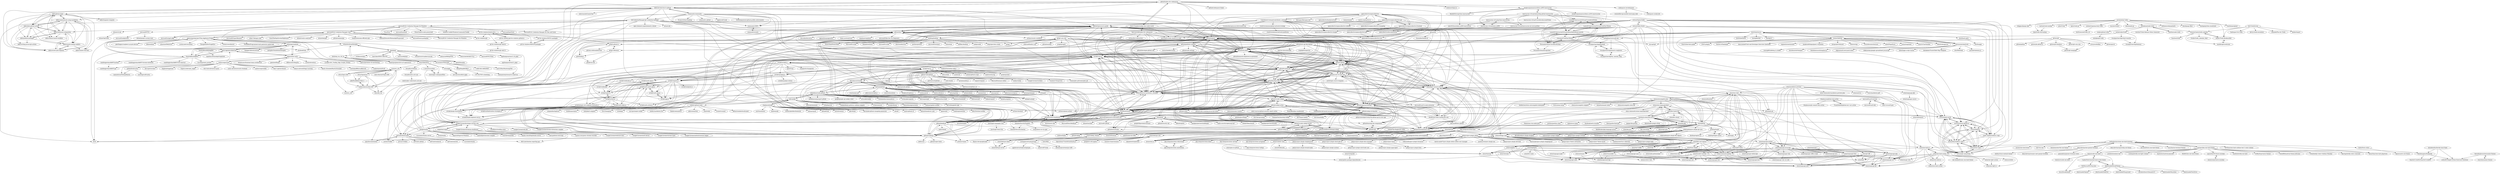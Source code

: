 digraph G {
"github/opensource.guide" -> "github/docs"
"github/opensource.guide" -> "github/explore"
"github/opensource.guide" -> "github/site-policy"
"github/opensource.guide" -> "github/training-kit"
"github/opensource.guide" -> "github/.github"
"github/opensource.guide" -> "github/roadmap"
"github/opensource.guide" -> "github/backup-utils"
"github/opensource.guide" -> "github/choosealicense.com"
"github/opensource.guide" -> "cli/cli" ["e"=1]
"github/opensource.guide" -> "EthicalSource/contributor_covenant"
"github/opensource.guide" -> "desktop/desktop"
"github/opensource.guide" -> "github/opensourcefriday"
"github/opensource.guide" -> "github/covid19-dashboard"
"github/opensource.guide" -> "mozilla/inclusion"
"github/opensource.guide" -> "actions/starter-workflows" ["e"=1]
"Hacker0x01/docs.hackerone.com" -> "github/rally"
"Hacker0x01/docs.hackerone.com" -> "github/.github"
"Hacker0x01/docs.hackerone.com" -> "atom/flight-manual.atom.io"
"Hacker0x01/docs.hackerone.com" -> "mozilla/inclusion"
"Hacker0x01/docs.hackerone.com" -> "github/opensourcefriday"
"Hacker0x01/docs.hackerone.com" -> "github/backup-utils"
"Hacker0x01/docs.hackerone.com" -> "github/covid-19-repo-data"
"Hacker0x01/docs.hackerone.com" -> "github/site-policy"
"Hacker0x01/docs.hackerone.com" -> "MicrosoftDocs/.github"
"Hacker0x01/docs.hackerone.com" -> "EthicalSource/contributor_covenant"
"desktop/desktop" -> "cli/cli" ["e"=1]
"desktop/desktop" -> "github/docs"
"desktop/desktop" -> "microsoft/vscode" ["e"=1]
"desktop/desktop" -> "electron/electron" ["e"=1]
"desktop/desktop" -> "github/opensource.guide"
"desktop/desktop" -> "prettier/prettier" ["e"=1]
"desktop/desktop" -> "microsoft/terminal" ["e"=1]
"desktop/desktop" -> "atom/atom" ["e"=1]
"desktop/desktop" -> "shiftkey/desktop" ["e"=1]
"desktop/desktop" -> "nodejs/node" ["e"=1]
"desktop/desktop" -> "obsproject/obs-studio" ["e"=1]
"desktop/desktop" -> "git/git" ["e"=1]
"desktop/desktop" -> "PowerShell/PowerShell" ["e"=1]
"desktop/desktop" -> "Microsoft/vscode" ["e"=1]
"desktop/desktop" -> "Homebrew/brew" ["e"=1]
"github/docs" -> "github/opensource.guide"
"github/docs" -> "cli/cli" ["e"=1]
"github/docs" -> "github/roadmap"
"github/docs" -> "discordjs/discord.js" ["e"=1]
"github/docs" -> "github/explore"
"github/docs" -> "desktop/desktop"
"github/docs" -> "github/site-policy"
"github/docs" -> "github/.github"
"github/docs" -> "appsmithorg/appsmith" ["e"=1]
"github/docs" -> "home-assistant/core" ["e"=1]
"github/docs" -> "github/training-kit"
"github/docs" -> "supabase/supabase" ["e"=1]
"github/docs" -> "actions/starter-workflows" ["e"=1]
"github/docs" -> "microsoft/Web-Dev-For-Beginners" ["e"=1]
"github/docs" -> "EthicalSource/contributor_covenant"
"skills/introduction-to-github" -> "skills/github-pages"
"skills/introduction-to-github" -> "skills/communicate-using-markdown"
"skills/introduction-to-github" -> "skills/hello-github-actions"
"skills/introduction-to-github" -> "skills/continuous-integration"
"skills/introduction-to-github" -> "skills/review-pull-requests"
"skills/introduction-to-github" -> "community/community"
"skills/introduction-to-github" -> "github/docs"
"skills/introduction-to-github" -> "EthicalSource/contributor_covenant"
"skills/introduction-to-github" -> "github/opensource.guide"
"skills/introduction-to-github" -> "mozilla/inclusion"
"skills/introduction-to-github" -> "github/site-policy"
"skills/introduction-to-github" -> "GoogleChrome/developer.chrome.com"
"skills/introduction-to-github" -> "GitCredentialManager/git-credential-manager"
"skills/introduction-to-github" -> "alexrozanski/LlamaChat" ["e"=1]
"skills/introduction-to-github" -> "github/haikus-for-codespaces"
"github/choosealicense.com" -> "github/training-kit"
"github/choosealicense.com" -> "github/opensourcefriday"
"github/choosealicense.com" -> "github/site-policy"
"github/choosealicense.com" -> "github/backup-utils"
"github/choosealicense.com" -> "github/.github"
"github/choosealicense.com" -> "EthicalSource/contributor_covenant"
"github/choosealicense.com" -> "github/opensource.guide"
"github/choosealicense.com" -> "github/covid-19-repo-data"
"github/choosealicense.com" -> "mozilla/inclusion"
"github/choosealicense.com" -> "github/covid19-dashboard"
"github/choosealicense.com" -> "github/explore"
"github/choosealicense.com" -> "licensee/licensee" ["e"=1]
"github/choosealicense.com" -> "atom/flight-manual.atom.io"
"github/choosealicense.com" -> "spdx/license-list-XML" ["e"=1]
"github/choosealicense.com" -> "github/roadmap"
"github/training-kit" -> "github/site-policy"
"github/training-kit" -> "github/.github"
"github/training-kit" -> "github/choosealicense.com"
"github/training-kit" -> "github/backup-utils"
"github/training-kit" -> "github/explore"
"github/training-kit" -> "github/opensource.guide"
"github/training-kit" -> "github/covid-19-repo-data"
"github/training-kit" -> "github/opensourcefriday"
"github/training-kit" -> "github/covid19-dashboard"
"github/training-kit" -> "EthicalSource/contributor_covenant"
"github/training-kit" -> "mozilla/inclusion"
"github/training-kit" -> "atom/flight-manual.atom.io"
"github/training-kit" -> "github/roadmap"
"github/training-kit" -> "github/platform-samples"
"github/training-kit" -> "github/docs"
"microsoft/Git-Credential-Manager-Core" -> "microsoft/Git-Credential-Manager-for-Windows"
"microsoft/Git-Credential-Manager-Core" -> "opencomputeproject/Time-Appliance-Project"
"microsoft/Git-Credential-Manager-Core" -> "DamianEdwards/MinimalApiPlayground" ["e"=1]
"microsoft/Git-Credential-Manager-Core" -> "microsoft/msix-packaging" ["e"=1]
"microsoft/Git-Credential-Manager-Core" -> "microsoft/winget-pkgs" ["e"=1]
"microsoft/Git-Credential-Manager-Core" -> "Microsoft/Git-Credential-Manager-for-Windows" ["e"=1]
"microsoft/Git-Credential-Manager-Core" -> "microsoft/ProjectReunion" ["e"=1]
"microsoft/Git-Credential-Manager-Core" -> "adam7/delugia-code" ["e"=1]
"microsoft/Git-Credential-Manager-Core" -> "mozilla/inclusion"
"microsoft/Git-Credential-Manager-Core" -> "GossiTheDog/SystemNightmare" ["e"=1]
"microsoft/Git-Credential-Manager-Core" -> "dotnet/roslyn-analyzers" ["e"=1]
"microsoft/Git-Credential-Manager-Core" -> "dotnet/designs" ["e"=1]
"microsoft/Git-Credential-Manager-Core" -> "github/smimesign" ["e"=1]
"microsoft/Git-Credential-Manager-Core" -> "chaitjo/awesome-efficient-gnn" ["e"=1]
"microsoft/Git-Credential-Manager-Core" -> "git-for-windows/git" ["e"=1]
"github/feedback" -> "github/.github"
"github/feedback" -> "github/roadmap"
"github/feedback" -> "github/covid19-dashboard"
"github/feedback" -> "EthicalSource/contributor_covenant"
"github/feedback" -> "github/site-policy"
"github/feedback" -> "github/docs"
"github/feedback" -> "github/backup-utils"
"github/feedback" -> "github/opensourcefriday"
"github/feedback" -> "github/opensource.guide"
"github/feedback" -> "github/explore"
"github/feedback" -> "mdn/content" ["e"=1]
"github/feedback" -> "github/covid-19-repo-data"
"github/feedback" -> "mozilla/inclusion"
"github/feedback" -> "github/choosealicense.com"
"github/feedback" -> "actions/runner" ["e"=1]
"michael/github" -> "mikedeboer/node-github"
"michael/github" -> "k33g/gh3"
"michael/github" -> "prose/gatekeeper"
"michael/github" -> "prose/prose" ["e"=1]
"michael/github" -> "creationix/js-git" ["e"=1]
"michael/github" -> "pksunkara/octonode"
"michael/github" -> "philschatz/octokit.js"
"michael/github" -> "coreyti/showdown" ["e"=1]
"michael/github" -> "dropbox/dropbox-js" ["e"=1]
"michael/github" -> "philschatz/octokat.js"
"michael/github" -> "cowboy/grunt" ["e"=1]
"michael/github" -> "danlucraft/git.js" ["e"=1]
"michael/github" -> "ariya/esprima" ["e"=1]
"michael/github" -> "airbnb/infinity" ["e"=1]
"michael/github" -> "marijnh/tern" ["e"=1]
"Semmle/ql" -> "github/codeql-cli-binaries"
"Semmle/ql" -> "Semmle/SecurityQueries"
"Semmle/ql" -> "github/security-lab"
"Semmle/ql" -> "github/vscode-codeql"
"Semmle/ql" -> "zsdlove/Hades" ["e"=1]
"Semmle/ql" -> "niklasb/sploits" ["e"=1]
"Semmle/ql" -> "github/vscode-codeql-starter"
"Semmle/ql" -> "github/codeql-go"
"Semmle/ql" -> "googleprojectzero/halfempty" ["e"=1]
"Semmle/ql" -> "baidu-security/openrasp-iast" ["e"=1]
"Semmle/ql" -> "github/securitylab" ["e"=1]
"Semmle/ql" -> "OWASP/Benchmark" ["e"=1]
"Semmle/ql" -> "Semmle/SecurityExploits"
"Semmle/ql" -> "googleprojectzero/fuzzilli" ["e"=1]
"Semmle/ql" -> "google/libprotobuf-mutator" ["e"=1]
"github/vscode-codeql-starter" -> "github/codeql-cli-binaries"
"github/vscode-codeql-starter" -> "github/vscode-codeql"
"github/vscode-codeql-starter" -> "github/codeql-go"
"github/vscode-codeql-starter" -> "githubsatelliteworkshops/codeql"
"github/vscode-codeql-starter" -> "github/securitylab" ["e"=1]
"github/vscode-codeql-starter" -> "github/codeql-action"
"github/vscode-codeql-starter" -> "safe6Sec/CodeqlNote" ["e"=1]
"2percentsilk/haikus-for-codespaces" -> "Azure-Samples/nodejs-docs-hello-world"
"2percentsilk/haikus-for-codespaces" -> "mozilla/inclusion"
"2percentsilk/haikus-for-codespaces" -> "microsoft/vscode-remote-try-node" ["e"=1]
"2percentsilk/haikus-for-codespaces" -> "github/site-policy"
"2percentsilk/haikus-for-codespaces" -> "EthicalSource/contributor_covenant"
"2percentsilk/haikus-for-codespaces" -> "github/feedback"
"2percentsilk/haikus-for-codespaces" -> "octokit/core.js"
"2percentsilk/haikus-for-codespaces" -> "github/.github"
"2percentsilk/haikus-for-codespaces" -> "github/covid19-dashboard"
"2percentsilk/haikus-for-codespaces" -> "walletlink/walletlink" ["e"=1]
"2percentsilk/haikus-for-codespaces" -> "github/explore"
"2percentsilk/haikus-for-codespaces" -> "github/opensourcefriday"
"2percentsilk/haikus-for-codespaces" -> "github/backup-utils"
"2percentsilk/haikus-for-codespaces" -> "actions/first-interaction" ["e"=1]
"octocat/Spoon-Knife" -> "octocat/Hello-World"
"octocat/Spoon-Knife" -> "octocat/octocat.github.io"
"octocat/Spoon-Knife" -> "octocat/linguist"
"octocat/Spoon-Knife" -> "octocat/hello-worId"
"octocat/Spoon-Knife" -> "octocat/git-consortium"
"octocat/Spoon-Knife" -> "octocat/test-repo1"
"octocat/Spoon-Knife" -> "octocat/boysenberry-repo-1"
"octocat/Spoon-Knife" -> "github/docs"
"octocat/Spoon-Knife" -> "github/opensource.guide"
"octocat/Spoon-Knife" -> "github/site-policy"
"octocat/Spoon-Knife" -> "violet-org/boysenberry-repo"
"octocat/Spoon-Knife" -> "EthicalSource/contributor_covenant"
"octocat/Spoon-Knife" -> "github/explore"
"octocat/Spoon-Knife" -> "github/.github"
"octocat/Spoon-Knife" -> "github/backup-utils"
"octocat/linguist" -> "octocat/boysenberry-repo-1"
"octocat/linguist" -> "octocat/test-repo1"
"octocat/linguist" -> "octocat/git-consortium"
"octocat/linguist" -> "octocat/hello-worId"
"octocat/linguist" -> "octocat/octocat.github.io"
"octocat/linguist" -> "violet-org/boysenberry-repo"
"skills/github-pages" -> "skills/communicate-using-markdown"
"skills/github-pages" -> "skills/review-pull-requests"
"skills/github-pages" -> "skills/hello-github-actions"
"skills/github-pages" -> "skills/continuous-integration"
"skills/github-pages" -> "skills/resolve-merge-conflicts"
"skills/github-pages" -> "skills/publish-packages"
"skills/github-pages" -> "skills/connect-the-dots"
"skills/github-pages" -> "skills/template-template"
"skills/github-pages" -> "skills/introduction-to-github"
"skills/github-pages" -> "skills/release-based-workflow"
"GitCredentialManager/git-credential-manager" -> "microsoft/Git-Credential-Manager-for-Windows"
"GitCredentialManager/git-credential-manager" -> "actions/runner" ["e"=1]
"GitCredentialManager/git-credential-manager" -> "cli/cli" ["e"=1]
"GitCredentialManager/git-credential-manager" -> "EthicalSource/contributor_covenant"
"GitCredentialManager/git-credential-manager" -> "microsoft/Git-Credential-Manager-for-Mac-and-Linux"
"GitCredentialManager/git-credential-manager" -> "microsoft/winget-pkgs" ["e"=1]
"GitCredentialManager/git-credential-manager" -> "github/docs"
"GitCredentialManager/git-credential-manager" -> "ietf-tools/datatracker"
"GitCredentialManager/git-credential-manager" -> "GoogleChrome/developer.chrome.com"
"GitCredentialManager/git-credential-manager" -> "github/site-policy"
"GitCredentialManager/git-credential-manager" -> "github/opensource.guide"
"GitCredentialManager/git-credential-manager" -> "open-telemetry/opentelemetry-dotnet" ["e"=1]
"GitCredentialManager/git-credential-manager" -> "dotnet/sdk" ["e"=1]
"GitCredentialManager/git-credential-manager" -> "github/explore"
"GitCredentialManager/git-credential-manager" -> "actions/checkout" ["e"=1]
"octokit/core.js" -> "octokit/request.js"
"octokit/core.js" -> "mozilla/inclusion"
"octokit/core.js" -> "github/.github"
"octokit/core.js" -> "github/site-policy"
"octokit/core.js" -> "octokit/octokit.js"
"octokit/core.js" -> "github/backup-utils"
"octokit/core.js" -> "EthicalSource/contributor_covenant"
"octokit/core.js" -> "atom/flight-manual.atom.io"
"octokit/core.js" -> "octokit/graphql.js"
"octokit/core.js" -> "octokit/auth-token.js"
"octokit/core.js" -> "github/opensourcefriday"
"octokit/core.js" -> "github/covid-19-repo-data"
"octokit/core.js" -> "github/covid19-dashboard"
"octokit/core.js" -> "octokit/auth-oauth-app.js"
"octokit/core.js" -> "octokit/oauth-app.js"
"octokit/webhooks.js" -> "octokit/auth-app.js"
"octokit/webhooks.js" -> "octokit/webhooks"
"octokit/webhooks.js" -> "octokit/app.js"
"octokit/webhooks.js" -> "octokit/types.ts"
"octokit/webhooks.js" -> "octokit/plugin-paginate-rest.js"
"github/explore" -> "github/site-policy"
"github/explore" -> "github/.github"
"github/explore" -> "github/opensource.guide"
"github/explore" -> "github/backup-utils"
"github/explore" -> "github/training-kit"
"github/explore" -> "github/opensourcefriday"
"github/explore" -> "EthicalSource/contributor_covenant"
"github/explore" -> "github/covid19-dashboard"
"github/explore" -> "github/docs"
"github/explore" -> "mozilla/inclusion"
"github/explore" -> "github/covid-19-repo-data"
"github/explore" -> "atom/flight-manual.atom.io"
"github/explore" -> "github/roadmap"
"github/explore" -> "github/choosealicense.com"
"github/explore" -> "github/platform-samples"
"community/community" -> "community/.github"
"community/community" -> "github/docs"
"community/community" -> "Schweinepriester/github-profile-achievements" ["e"=1]
"community/community" -> "community/OSPO"
"community/community" -> "github/roadmap"
"community/community" -> "github/.github"
"community/community" -> "skills/introduction-to-github"
"community/community" -> "EthicalSource/contributor_covenant"
"community/community" -> "EvanLi/Github-Ranking" ["e"=1]
"community/community" -> "github/explore"
"community/community" -> "actions/upload-artifact" ["e"=1]
"community/community" -> "apple/swift-book" ["e"=1]
"community/community" -> "GoogleChrome/developer.chrome.com"
"community/community" -> "mozilla/inclusion"
"community/community" -> "GitCredentialManager/git-credential-manager"
"jlord/sheetsee.js" -> "jsoma/tabletop"
"jlord/sheetsee.js" -> "EthicalSource/contributor_covenant"
"jlord/sheetsee.js" -> "github/.github"
"jlord/sheetsee.js" -> "github/site-policy"
"jlord/sheetsee.js" -> "github/backup-utils"
"jlord/sheetsee.js" -> "jlord/sheetdown"
"jlord/sheetsee.js" -> "jlord/hack-spots"
"jlord/sheetsee.js" -> "maxogden/dat" ["e"=1]
"jlord/sheetsee.js" -> "mozilla/inclusion"
"jlord/sheetsee.js" -> "jlord/git-it" ["e"=1]
"jlord/sheetsee.js" -> "chriszarate/sheetrock"
"jlord/sheetsee.js" -> "github/explore"
"jlord/sheetsee.js" -> "Quartz/Chartbuilder" ["e"=1]
"jlord/sheetsee.js" -> "octocat/octocat.github.io"
"jlord/sheetsee.js" -> "densitydesign/raw" ["e"=1]
"GoogleChrome/developer.chrome.com" -> "GoogleChrome/web.dev" ["e"=1]
"GoogleChrome/developer.chrome.com" -> "EthicalSource/contributor_covenant"
"GoogleChrome/developer.chrome.com" -> "google/omaha"
"GoogleChrome/developer.chrome.com" -> "GoogleChrome/chromium-dashboard"
"GoogleChrome/developer.chrome.com" -> "github/site-policy"
"GoogleChrome/developer.chrome.com" -> "mozilla/inclusion"
"GoogleChrome/developer.chrome.com" -> "GoogleChrome/chrome-extensions-samples" ["e"=1]
"GoogleChrome/developer.chrome.com" -> "GoogleChrome/android-browser-helper" ["e"=1]
"GoogleChrome/developer.chrome.com" -> "web-platform-tests/wpt" ["e"=1]
"GoogleChrome/developer.chrome.com" -> "microsoft/opensource.microsoft.com"
"GoogleChrome/developer.chrome.com" -> "github/.github"
"GoogleChrome/developer.chrome.com" -> "puppeteer/replay"
"GoogleChrome/developer.chrome.com" -> "github/opensource.guide"
"GoogleChrome/developer.chrome.com" -> "cloudflare/cloudflare-docs" ["e"=1]
"GoogleChrome/developer.chrome.com" -> "github/backup-utils"
"creativecommons/global-network-strategy" -> "creativecommons/network-platforms"
"git/git-scm.com" -> "git/git.github.io"
"git/git-scm.com" -> "git/git-reference"
"git/git-scm.com" -> "progit/progit2" ["e"=1]
"git/git-scm.com" -> "msysgit/git" ["e"=1]
"git/git-scm.com" -> "git/htmldocs"
"git/git-scm.com" -> "github/training-kit"
"git/git-scm.com" -> "github/opensourcefriday"
"git/git-scm.com" -> "git/git" ["e"=1]
"git/git-scm.com" -> "github/platform-samples"
"git/git-scm.com" -> "github/choosealicense.com"
"git/git-scm.com" -> "atom/github"
"git/git-scm.com" -> "EthicalSource/contributor_covenant"
"git/git-scm.com" -> "rtfd/readthedocs.org" ["e"=1]
"git/git-scm.com" -> "github/backup-utils"
"git/git-scm.com" -> "github/markup" ["e"=1]
"github/roadmap" -> "github/site-policy"
"github/roadmap" -> "github/docs"
"github/roadmap" -> "github/opensource.guide"
"github/roadmap" -> "github/.github"
"github/roadmap" -> "cli/cli" ["e"=1]
"github/roadmap" -> "github/feedback"
"github/roadmap" -> "github/training-kit"
"github/roadmap" -> "github/backup-utils"
"github/roadmap" -> "github/covid19-dashboard"
"github/roadmap" -> "github/super-linter" ["e"=1]
"github/roadmap" -> "github/explore"
"github/roadmap" -> "mozilla/inclusion"
"github/roadmap" -> "actions/runner" ["e"=1]
"github/roadmap" -> "nektos/act" ["e"=1]
"github/roadmap" -> "actions/toolkit" ["e"=1]
"ietf-tools/datatracker" -> "ietf-tools/.github"
"ietf-tools/datatracker" -> "ietf-tools/mailarch"
"ietf-tools/datatracker" -> "ietf-tools/xml2rfc"
"ietf-tools/datatracker" -> "privacy/cookies"
"ietf-tools/datatracker" -> "npm/documentation"
"ietf-tools/datatracker" -> "WICG/attribution-reporting-api" ["e"=1]
"ietf-tools/datatracker" -> "EthicalSource/contributor_covenant"
"octocat/Hello-World" -> "octocat/hello-worId"
"octocat/Hello-World" -> "octocat/octocat.github.io"
"octocat/Hello-World" -> "octocat/linguist"
"octocat/Hello-World" -> "octocat/Spoon-Knife"
"octocat/Hello-World" -> "octocat/git-consortium"
"octocat/Hello-World" -> "octocat/boysenberry-repo-1"
"octocat/Hello-World" -> "octocat/test-repo1"
"octocat/Hello-World" -> "violet-org/boysenberry-repo"
"octocat/Hello-World" -> "github/site-policy"
"octocat/Hello-World" -> "github/.github"
"octocat/Hello-World" -> "EthicalSource/contributor_covenant"
"octocat/Hello-World" -> "github/backup-utils"
"octocat/Hello-World" -> "mozilla/inclusion"
"octocat/Hello-World" -> "github/explore"
"octocat/Hello-World" -> "github/docs"
"octocat/hello-worId" -> "octocat/test-repo1"
"octocat/hello-worId" -> "octocat/boysenberry-repo-1"
"octocat/hello-worId" -> "octocat/git-consortium"
"octocat/hello-worId" -> "octocat/linguist"
"octocat/hello-worId" -> "octocat/octocat.github.io"
"octocat/hello-worId" -> "violet-org/boysenberry-repo"
"octocat/octocat.github.io" -> "octocat/hello-worId"
"octocat/octocat.github.io" -> "octocat/git-consortium"
"octocat/octocat.github.io" -> "octocat/boysenberry-repo-1"
"octocat/octocat.github.io" -> "octocat/test-repo1"
"octocat/octocat.github.io" -> "octocat/linguist"
"octocat/octocat.github.io" -> "violet-org/boysenberry-repo"
"jsoma/tabletop" -> "jlord/sheetsee.js"
"jsoma/tabletop" -> "jsoma/mapsheet"
"jsoma/tabletop" -> "misoproject/dataset" ["e"=1]
"jsoma/tabletop" -> "chriszarate/sheetrock"
"jsoma/tabletop" -> "Quartz/Chartbuilder" ["e"=1]
"jsoma/tabletop" -> "trifacta/vega" ["e"=1]
"jsoma/tabletop" -> "riccardoscalco/textures" ["e"=1]
"jsoma/tabletop" -> "densitydesign/raw" ["e"=1]
"jsoma/tabletop" -> "mholt/PapaParse" ["e"=1]
"jsoma/tabletop" -> "Quartz/bad-data-guide" ["e"=1]
"jsoma/tabletop" -> "d3/d3-plugins" ["e"=1]
"jsoma/tabletop" -> "VeriteCo/TimelineJS" ["e"=1]
"jsoma/tabletop" -> "darcyclarke/Front-end-Developer-Interview-Questions" ["e"=1]
"jsoma/tabletop" -> "segmentio/metalsmith" ["e"=1]
"jsoma/tabletop" -> "imakewebthings/jquery-waypoints" ["e"=1]
"github/backup-utils" -> "github/.github"
"github/backup-utils" -> "github/site-policy"
"github/backup-utils" -> "EthicalSource/contributor_covenant"
"github/backup-utils" -> "github/opensourcefriday"
"github/backup-utils" -> "mozilla/inclusion"
"github/backup-utils" -> "github/covid-19-repo-data"
"github/backup-utils" -> "github/covid19-dashboard"
"github/backup-utils" -> "atom/flight-manual.atom.io"
"github/backup-utils" -> "github/explore"
"github/backup-utils" -> "github/training-kit"
"github/backup-utils" -> "github/choosealicense.com"
"github/backup-utils" -> "octokit/core.js"
"github/backup-utils" -> "github/platform-samples"
"github/backup-utils" -> "github/learning-lab-components"
"github/backup-utils" -> "github/rally"
"github/site-policy" -> "github/.github"
"github/site-policy" -> "github/backup-utils"
"github/site-policy" -> "EthicalSource/contributor_covenant"
"github/site-policy" -> "mozilla/inclusion"
"github/site-policy" -> "github/opensourcefriday"
"github/site-policy" -> "github/explore"
"github/site-policy" -> "github/covid-19-repo-data"
"github/site-policy" -> "github/covid19-dashboard"
"github/site-policy" -> "atom/flight-manual.atom.io"
"github/site-policy" -> "github/training-kit"
"github/site-policy" -> "github/opensource.guide"
"github/site-policy" -> "octokit/core.js"
"github/site-policy" -> "github/choosealicense.com"
"github/site-policy" -> "github/roadmap"
"github/site-policy" -> "github/balanced-employee-ip-agreement" ["e"=1]
"atom/atom-languageclient" -> "atom/ide-typescript"
"atom/atom-languageclient" -> "facebook-atom/atom-ide-ui"
"atom/atom-languageclient" -> "atom/ide-php"
"atom/atom-languageclient" -> "atom-community/atom-languageclient" ["e"=1]
"atom/language-php" -> "atom/language-css"
"atom/language-php" -> "atom/language-json"
"atom/language-php" -> "atom/language-git"
"atom/language-php" -> "atom/language-less"
"github/haikus-for-codespaces" -> "Azure-Samples/nodejs-docs-hello-world"
"github/haikus-for-codespaces" -> "microsoft/vscode-remote-try-node" ["e"=1]
"github/haikus-for-codespaces" -> "github/codespaces-blank"
"github/haikus-for-codespaces" -> "github/.github"
"github/haikus-for-codespaces" -> "npm/documentation"
"github/haikus-for-codespaces" -> "ietf-tools/datatracker"
"github/haikus-for-codespaces" -> "github/dev"
"github/haikus-for-codespaces" -> "coinbase/cbpay-js" ["e"=1]
"github/haikus-for-codespaces" -> "josejesusguzman/acordeon-az900-innovaccion"
"github/haikus-for-codespaces" -> "community/OSPO"
"github/haikus-for-codespaces" -> "skills/introduction-to-github"
"github/haikus-for-codespaces" -> "codespaces-io/codespaces"
"Semmle/SecurityExploits" -> "Semmle/SecurityQueries"
"Semmle/SecurityExploits" -> "irsl/jackson-rce-via-spel"
"github/.github" -> "github/site-policy"
"github/.github" -> "github/backup-utils"
"github/.github" -> "github/covid-19-repo-data"
"github/.github" -> "EthicalSource/contributor_covenant"
"github/.github" -> "github/opensourcefriday"
"github/.github" -> "mozilla/inclusion"
"github/.github" -> "github/covid19-dashboard"
"github/.github" -> "atom/flight-manual.atom.io"
"github/.github" -> "github/explore"
"github/.github" -> "github/training-kit"
"github/.github" -> "Hacker0x01/docs.hackerone.com"
"github/.github" -> "github/learning-lab-components"
"github/.github" -> "github/rally"
"github/.github" -> "octocat/hello-worId"
"github/.github" -> "octokit/core.js"
"github/covid19-dashboard" -> "github/.github"
"github/covid19-dashboard" -> "github/covid-19-repo-data"
"github/covid19-dashboard" -> "EthicalSource/contributor_covenant"
"github/covid19-dashboard" -> "github/site-policy"
"github/covid19-dashboard" -> "github/opensourcefriday"
"github/covid19-dashboard" -> "github/backup-utils"
"github/covid19-dashboard" -> "mozilla/inclusion"
"github/covid19-dashboard" -> "github/explore"
"github/covid19-dashboard" -> "github/training-kit"
"github/covid19-dashboard" -> "fastai/fastpages" ["e"=1]
"github/covid19-dashboard" -> "atom/flight-manual.atom.io"
"github/covid19-dashboard" -> "github/roadmap"
"github/covid19-dashboard" -> "github/choosealicense.com"
"github/covid19-dashboard" -> "github/opensource.guide"
"github/covid19-dashboard" -> "github/feedback"
"google/omaha" -> "vslavik/winsparkle" ["e"=1]
"google/omaha" -> "GoogleChrome/developer.chrome.com"
"google/omaha" -> "github/site-policy"
"google/omaha" -> "omaha-consulting/omaha-server"
"google/omaha" -> "sorinj/omaha"
"google/omaha" -> "EthicalSource/contributor_covenant"
"google/omaha" -> "ietf-tools/datatracker"
"google/omaha" -> "Squirrel/Squirrel.Windows" ["e"=1]
"google/omaha" -> "android/permissions-samples" ["e"=1]
"google/omaha" -> "mozilla/inclusion"
"google/omaha" -> "github/docs"
"google/omaha" -> "github/explore"
"google/omaha" -> "github/opensource.guide"
"google/omaha" -> "web-platform-tests/wpt" ["e"=1]
"google/omaha" -> "Crystalnix/omaha-server"
"github-tools/github" -> "octokit/rest.js"
"github-tools/github" -> "mikedeboer/node-github"
"github-tools/github" -> "pksunkara/octonode"
"github-tools/github" -> "shelljs/shelljs" ["e"=1]
"github-tools/github" -> "GoogleChrome/workbox" ["e"=1]
"github-tools/github" -> "piotrmurach/github"
"github-tools/github" -> "standard-things/esm" ["e"=1]
"github-tools/github" -> "nodegit/nodegit" ["e"=1]
"github-tools/github" -> "isomorphic-git/isomorphic-git" ["e"=1]
"github-tools/github" -> "jsdoc3/jsdoc" ["e"=1]
"github-tools/github" -> "k33g/gh3"
"github-tools/github" -> "tj/commander.js" ["e"=1]
"github-tools/github" -> "request/request" ["e"=1]
"github-tools/github" -> "prose/gatekeeper"
"github-tools/github" -> "Microsoft/monaco-editor" ["e"=1]
"innovaccion-virtual/onboarding-github-innovaccion" -> "innovaccion-virtual/CursoIntroduccionPython"
"innovaccion-virtual/onboarding-github-innovaccion" -> "josejesusguzman/acordeon-az900-innovaccion"
"innovaccion-virtual/onboarding-github-innovaccion" -> "innovaccion-virtual/python-innovaccion"
"innovaccion-virtual/onboarding-github-innovaccion" -> "innovaccion-virtual/notas-az900"
"innovaccion-virtual/onboarding-github-innovaccion" -> "LaunchX-InnovaccionVirtual/FrontEnd-Mision"
"innovaccion-virtual/onboarding-github-innovaccion" -> "LaunchX-InnovaccionVirtual/onboarding-github-launchx"
"innovaccion-virtual/onboarding-github-innovaccion" -> "innovaccion-virtual/innovaccion-ml-curso-python"
"innovaccion-virtual/onboarding-github-innovaccion" -> "romarpla/FrontEnd-Mision"
"innovaccion-virtual/onboarding-github-innovaccion" -> "LaunchX-InnovaccionVirtual/CursoIntroPython"
"puppeteer/replay" -> "cypress-io/cypress-chrome-recorder"
"puppeteer/replay" -> "WICG/attribution-reporting-api" ["e"=1]
"puppeteer/replay" -> "ietf-tools/datatracker"
"puppeteer/replay" -> "GoogleChrome/developer.chrome.com"
"mozilla/inclusion" -> "github/.github"
"mozilla/inclusion" -> "EthicalSource/contributor_covenant"
"mozilla/inclusion" -> "github/site-policy"
"mozilla/inclusion" -> "github/opensourcefriday"
"mozilla/inclusion" -> "atom/flight-manual.atom.io"
"mozilla/inclusion" -> "github/backup-utils"
"mozilla/inclusion" -> "github/covid-19-repo-data"
"mozilla/inclusion" -> "octokit/core.js"
"mozilla/inclusion" -> "Hacker0x01/docs.hackerone.com"
"mozilla/inclusion" -> "github/covid19-dashboard"
"mozilla/inclusion" -> "octocat/hello-worId"
"mozilla/inclusion" -> "github/rally"
"mozilla/inclusion" -> "octocat/octocat.github.io"
"mozilla/inclusion" -> "github/explore"
"mozilla/inclusion" -> "microsoft/opensource.microsoft.com"
"community/.github" -> "community/OSPO"
"jnavila/git-manpages-l10n" -> "jnavila/git-html-l10n"
"atom/teletype" -> "atom/teletype-crdt"
"atom/teletype" -> "atom/github"
"atom/teletype" -> "atom/flight-manual.atom.io"
"atom/teletype" -> "facebook-atom/atom-ide-ui"
"atom/teletype" -> "atom/teletype-client"
"atom/teletype" -> "atom/settings-view"
"atom/teletype" -> "WeiChiaChang/stacks-cli" ["e"=1]
"atom/teletype" -> "atom/apm" ["e"=1]
"atom/teletype" -> "atom/xray" ["e"=1]
"atom/teletype" -> "atom/teletype-server"
"atom/teletype" -> "atom/atom.io"
"atom/teletype" -> "franciscop/server" ["e"=1]
"atom/teletype" -> "tj/node-prune" ["e"=1]
"atom/teletype" -> "google/boardgame.io" ["e"=1]
"atom/teletype" -> "rhyneav/papercss" ["e"=1]
"EthicalSource/contributor_covenant" -> "github/.github"
"EthicalSource/contributor_covenant" -> "mozilla/inclusion"
"EthicalSource/contributor_covenant" -> "github/site-policy"
"EthicalSource/contributor_covenant" -> "github/backup-utils"
"EthicalSource/contributor_covenant" -> "github/opensourcefriday"
"EthicalSource/contributor_covenant" -> "github/covid19-dashboard"
"EthicalSource/contributor_covenant" -> "atom/flight-manual.atom.io"
"EthicalSource/contributor_covenant" -> "github/explore"
"EthicalSource/contributor_covenant" -> "github/covid-19-repo-data"
"EthicalSource/contributor_covenant" -> "octokit/core.js"
"EthicalSource/contributor_covenant" -> "github/choosealicense.com"
"EthicalSource/contributor_covenant" -> "octocat/hello-worId"
"EthicalSource/contributor_covenant" -> "github/vscode-codeql"
"EthicalSource/contributor_covenant" -> "github/training-kit"
"EthicalSource/contributor_covenant" -> "ietf-tools/datatracker"
"community/OSPO" -> "community/events"
"community/events" -> "community/OSPO"
"github/dev" -> "github/.github"
"github/dev" -> "github/covid-19-repo-data"
"github/dev" -> "microsoft/vscode-remote-try-node" ["e"=1]
"github/dev" -> "fransallen/thedev.id" ["e"=1]
"github/dev" -> "github/gh-gei" ["e"=1]
"npm/documentation" -> "ietf-tools/datatracker"
"github/covid-19-repo-data" -> "github/.github"
"github/covid-19-repo-data" -> "github/site-policy"
"github/covid-19-repo-data" -> "github/backup-utils"
"github/covid-19-repo-data" -> "github/covid19-dashboard"
"github/covid-19-repo-data" -> "github/opensourcefriday"
"github/covid-19-repo-data" -> "mozilla/inclusion"
"github/covid-19-repo-data" -> "atom/flight-manual.atom.io"
"github/covid-19-repo-data" -> "github/vscode-codeql"
"github/covid-19-repo-data" -> "EthicalSource/contributor_covenant"
"github/covid-19-repo-data" -> "github/training-kit"
"github/covid-19-repo-data" -> "auth0/open-source-template"
"github/covid-19-repo-data" -> "github/learning-lab-components"
"github/covid-19-repo-data" -> "github/gh-gei" ["e"=1]
"github/covid-19-repo-data" -> "Hacker0x01/docs.hackerone.com"
"github/covid-19-repo-data" -> "github/choosealicense.com"
"git-for-windows/git-for-windows.github.io" -> "git-for-windows/build-extra"
"git-for-windows/git-for-windows.github.io" -> "git-for-windows/git-sdk-64"
"microsoft/opensource.microsoft.com" -> "microsoft/.github"
"microsoft/opensource.microsoft.com" -> "mozilla/inclusion"
"microsoft/opensource.microsoft.com" -> "github/.github"
"microsoft/opensource.microsoft.com" -> "GoogleChrome/developer.chrome.com"
"microsoft/opensource.microsoft.com" -> "Azure/azure-sdk" ["e"=1]
"microsoft/opensource.microsoft.com" -> "EthicalSource/contributor_covenant"
"microsoft/opensource.microsoft.com" -> "ietf-tools/datatracker"
"microsoft/opensource.microsoft.com" -> "MicrosoftDocs/feedback" ["e"=1]
"microsoft/opensource.microsoft.com" -> "github/site-policy"
"microsoft/opensource.microsoft.com" -> "github/backup-utils"
"microsoft/opensource.microsoft.com" -> "dotnet/installer" ["e"=1]
"microsoft/opensource.microsoft.com" -> "jnavila/git-manpages-l10n"
"microsoft/opensource.microsoft.com" -> "github/learning-lab-components"
"adunkman/node-trello" -> "lmatteis/node-trello"
"adunkman/node-trello" -> "norberteder/trello"
"adunkman/node-trello" -> "zanker/github-trello"
"adunkman/node-trello" -> "rseroter/Trello-Release-Notes-Generator"
"adunkman/node-trello" -> "francois2metz/trello-calendar"
"octokit/auth-oauth-app.js" -> "octokit/oauth-app.js"
"octokit/auth-oauth-app.js" -> "octokit/plugin-paginate-rest.js"
"octokit/auth-oauth-app.js" -> "octokit/auth-app.js"
"octokit/auth-oauth-app.js" -> "octokit/types.ts"
"microsoft/Git-Credential-Manager-for-Windows" -> "microsoft/Git-Credential-Manager-Core"
"microsoft/Git-Credential-Manager-for-Windows" -> "microsoft/Git-Credential-Manager-for-Mac-and-Linux"
"microsoft/Git-Credential-Manager-for-Windows" -> "GitCredentialManager/git-credential-manager"
"microsoft/Git-Credential-Manager-for-Windows" -> "Pscx/Pscx" ["e"=1]
"microsoft/Git-Credential-Manager-for-Windows" -> "dotnet/cli-lab"
"microsoft/Git-Credential-Manager-for-Windows" -> "git-for-windows/build-extra"
"microsoft/Git-Credential-Manager-for-Windows" -> "microsoft/msbuild" ["e"=1]
"microsoft/Git-Credential-Manager-for-Windows" -> "PowerShell/vscode-powershell" ["e"=1]
"microsoft/Git-Credential-Manager-for-Windows" -> "windows-toolkit/WindowsCommunityToolkit" ["e"=1]
"microsoft/Git-Credential-Manager-for-Windows" -> "microsoft/perfview" ["e"=1]
"microsoft/Git-Credential-Manager-for-Windows" -> "git-for-windows/git" ["e"=1]
"microsoft/Git-Credential-Manager-for-Windows" -> "microsoft/PTVS"
"lootproject/website" -> "Anish-Agnihotri/dhof-loot"
"lootproject/website" -> "bpierre/loot-rarity"
"lootproject/website" -> "HashLips/generative-art-opensource" ["e"=1]
"lootproject/website" -> "SeanDaBlack/AbBOT"
"lootproject/website" -> "metaplex-foundation/metaplex" ["e"=1]
"lootproject/website" -> "wpapper/AdventureGold"
"lootproject/website" -> "opencomputeproject/Time-Appliance-Project"
"opencomputeproject/Time-Appliance-Project" -> "lootproject/website"
"opencomputeproject/Time-Appliance-Project" -> "microsoft/Git-Credential-Manager-Core"
"opencomputeproject/Time-Appliance-Project" -> "SeanDaBlack/AbBOT"
"opencomputeproject/Time-Appliance-Project" -> "Anish-Agnihotri/dhof-loot"
"opencomputeproject/Time-Appliance-Project" -> "GrrrDog/weird_proxies" ["e"=1]
"opencomputeproject/Time-Appliance-Project" -> "geerlingguy/raspberry-pi-pcie-devices" ["e"=1]
"opencomputeproject/Time-Appliance-Project" -> "dblalock/bolt" ["e"=1]
"opencomputeproject/Time-Appliance-Project" -> "HashLips/generative-art-opensource" ["e"=1]
"opencomputeproject/Time-Appliance-Project" -> "xjtuecho/EBAZ4205" ["e"=1]
"opencomputeproject/Time-Appliance-Project" -> "facebook/time"
"opencomputeproject/Time-Appliance-Project" -> "ucsdsysnet/corundum" ["e"=1]
"opencomputeproject/Time-Appliance-Project" -> "richardcochran/linuxptp"
"opencomputeproject/Time-Appliance-Project" -> "ThoughtfulDev/EagleEye" ["e"=1]
"opencomputeproject/Time-Appliance-Project" -> "Orolia2s/oscillatord"
"opencomputeproject/Time-Appliance-Project" -> "ForbiddenProgrammer/conti-pentester-guide-leak" ["e"=1]
"opencollective/opencollective-api" -> "opencollective/opencollective-frontend"
"opencollective/opencollective-api" -> "opencollective/opencollective"
"opencollective/opencollective-api" -> "opencollective/opencollective-pdf"
"opencollective/opencollective-api" -> "opencollective/documentation"
"opencollective/opencollective-api" -> "opencollective/opencollective-rest"
"opencollective/opencollective-api" -> "opencollective/opencollective-images"
"opencollective/opencollective-api" -> "opencollective/opencollective-website"
"opencollective/opencollective-api" -> "opencollective/opencollective-changelog"
"atom/flight-manual.atom.io" -> "atom/settings-view"
"atom/flight-manual.atom.io" -> "atom/atom.io"
"atom/flight-manual.atom.io" -> "github/.github"
"atom/flight-manual.atom.io" -> "mozilla/inclusion"
"atom/flight-manual.atom.io" -> "github/site-policy"
"atom/flight-manual.atom.io" -> "github/backup-utils"
"atom/flight-manual.atom.io" -> "github/opensourcefriday"
"atom/flight-manual.atom.io" -> "EthicalSource/contributor_covenant"
"atom/flight-manual.atom.io" -> "Hacker0x01/docs.hackerone.com"
"atom/flight-manual.atom.io" -> "github/covid-19-repo-data"
"atom/flight-manual.atom.io" -> "atom/github"
"atom/flight-manual.atom.io" -> "github/rally"
"atom/flight-manual.atom.io" -> "atom/tree-view"
"atom/flight-manual.atom.io" -> "MicrosoftDocs/.github"
"atom/flight-manual.atom.io" -> "octokit/core.js"
"octocat/test-repo1" -> "octocat/boysenberry-repo-1"
"octocat/test-repo1" -> "octocat/git-consortium"
"octocat/test-repo1" -> "octocat/hello-worId"
"octocat/test-repo1" -> "octocat/linguist"
"octocat/test-repo1" -> "octocat/octocat.github.io"
"atom/github" -> "atom/flight-manual.atom.io"
"atom/github" -> "atom/atom.io"
"atom/github" -> "atom/settings-view"
"atom/github" -> "atom/teletype"
"atom/github" -> "atom/tree-view"
"atom/github" -> "atom/apm" ["e"=1]
"atom/github" -> "desktop/dugite"
"atom/github" -> "desktop/dugite-native"
"atom/github" -> "atom/autocomplete-plus"
"atom/github" -> "facebook-atom/atom-ide-ui"
"atom/github" -> "atom/atom-languageclient"
"atom/github" -> "file-icons/atom" ["e"=1]
"atom/github" -> "trilbymedia/grav-plugin-git-sync"
"atom/github" -> "atom/one-dark-ui"
"atom/github" -> "akonwi/git-plus" ["e"=1]
"github/vscode-codeql" -> "github/vscode-codeql-starter"
"github/vscode-codeql" -> "github/codeql-go"
"github/vscode-codeql" -> "github/codeql-action"
"github/vscode-codeql" -> "github/codeql-cli-binaries"
"github/vscode-codeql" -> "microsoft/sarif-vscode-extension"
"github/vscode-codeql" -> "Semmle/ql"
"github/vscode-codeql" -> "github/covid-19-repo-data"
"github/vscode-codeql" -> "github/opensourcefriday"
"github/vscode-codeql" -> "github/backup-utils"
"Azure-Samples/nodejs-docs-hello-world" -> "2percentsilk/haikus-for-codespaces"
"Azure-Samples/nodejs-docs-hello-world" -> "github/haikus-for-codespaces"
"Azure-Samples/nodejs-docs-hello-world" -> "mozilla/inclusion"
"Azure-Samples/nodejs-docs-hello-world" -> "microsoft/vscode-remote-try-node" ["e"=1]
"Azure-Samples/nodejs-docs-hello-world" -> "atom/flight-manual.atom.io"
"Azure-Samples/nodejs-docs-hello-world" -> "octokit/core.js"
"Azure-Samples/nodejs-docs-hello-world" -> "EthicalSource/contributor_covenant"
"github/platform-samples" -> "github/backup-utils"
"github/platform-samples" -> "github/.github"
"github/platform-samples" -> "github/site-policy"
"github/platform-samples" -> "github/training-kit"
"github/platform-samples" -> "EthicalSource/contributor_covenant"
"github/platform-samples" -> "github/opensourcefriday"
"github/platform-samples" -> "github/explore"
"github/platform-samples" -> "octokit/core.js"
"github/platform-samples" -> "mozilla/inclusion"
"github/platform-samples" -> "larsxschneider/scotty" ["e"=1]
"github/platform-samples" -> "github/covid19-dashboard"
"github/platform-samples" -> "atom/flight-manual.atom.io"
"github/platform-samples" -> "github/opensource.guide"
"github/platform-samples" -> "github/safe-settings" ["e"=1]
"github/platform-samples" -> "github/developer.github.com" ["e"=1]
"desktop/dugite" -> "desktop/dugite-native"
"desktop/dugite" -> "desktop/registry-js"
"violet-org/boysenberry-repo" -> "octocat/test-repo1"
"violet-org/boysenberry-repo" -> "octocat/boysenberry-repo-1"
"violet-org/boysenberry-repo" -> "octocat/git-consortium"
"violet-org/boysenberry-repo" -> "octocat/hello-worId"
"violet-org/boysenberry-repo" -> "octocat/linguist"
"violet-org/boysenberry-repo" -> "octocat/octocat.github.io"
"atom/autocomplete-plus" -> "atom/settings-view"
"atom/autocomplete-plus" -> "atom/tree-view"
"atom/autocomplete-plus" -> "atom/snippets"
"atom/autocomplete-plus" -> "atom/autocomplete-snippets"
"atom/autocomplete-plus" -> "atom/language-javascript"
"atom/autocomplete-plus" -> "atom/language-php"
"atom/autocomplete-plus" -> "emmetio/emmet-atom" ["e"=1]
"atom/autocomplete-plus" -> "atom/atom-languageclient"
"atom/autocomplete-plus" -> "atom/status-bar"
"atom/autocomplete-plus" -> "atom/flight-manual.atom.io"
"atom/autocomplete-plus" -> "atom/autocomplete-atom-api"
"atom/autocomplete-plus" -> "atom/bracket-matcher"
"atom/autocomplete-plus" -> "atom/symbols-view"
"atom/autocomplete-plus" -> "lonekorean/atom-autocomplete-boilerplate"
"atom/autocomplete-plus" -> "tststs/atom-ternjs" ["e"=1]
"intel/iotg_tsn_ref_sw" -> "Avnu/OpenAvnu"
"intel/iotg_tsn_ref_sw" -> "ACassimiro/TSNsched"
"github/codeql-action" -> "github/vscode-codeql"
"github/codeql-action" -> "github/vscode-codeql-starter"
"github/codeql-action" -> "github/codeql-cli-binaries"
"github/codeql-action" -> "github/codeql-go"
"github/codeql-action" -> "github/codeql" ["e"=1]
"github/codeql-action" -> "githubsatelliteworkshops/codeql"
"github/codeql-action" -> "github/securitylab" ["e"=1]
"github/codeql-action" -> "peter-murray/github-security-report-action" ["e"=1]
"github/codeql-action" -> "NickLiffen/ghas-enablement" ["e"=1]
"github/codeql-action" -> "actions/upload-artifact" ["e"=1]
"github/codeql-action" -> "GeekMasher/advanced-security-compliance" ["e"=1]
"github/codeql-action" -> "github/cvelist"
"github/codeql-action" -> "github/code-scanning-javascript-demo"
"github/codeql-action" -> "jonico/awesome-runners" ["e"=1]
"github/codeql-action" -> "actions/checkout" ["e"=1]
"octokit/rest.js" -> "octokit/graphql.js"
"octokit/rest.js" -> "probot/probot" ["e"=1]
"octokit/rest.js" -> "octokit/octokit.js"
"octokit/rest.js" -> "octokit/core.js"
"octokit/rest.js" -> "pksunkara/octonode"
"octokit/rest.js" -> "actions/toolkit" ["e"=1]
"octokit/rest.js" -> "github-tools/github"
"octokit/rest.js" -> "nock/nock" ["e"=1]
"octokit/rest.js" -> "actions/github-script" ["e"=1]
"octokit/rest.js" -> "isomorphic-git/isomorphic-git" ["e"=1]
"octokit/rest.js" -> "octokit/webhooks.js"
"octokit/rest.js" -> "sindresorhus/np" ["e"=1]
"octokit/rest.js" -> "github/platform-samples"
"octokit/rest.js" -> "mdx-js/mdx" ["e"=1]
"octokit/rest.js" -> "octokit/request.js"
"bojan/xcode-one-dark" -> "CypherPoet/charmed-dark-xcode-theme"
"bojan/xcode-one-dark" -> "durul/Xcodetheme"
"bojan/xcode-one-dark" -> "JohnSundell/XcodeTheme"
"bojan/xcode-one-dark" -> "tomislav/xcode-one-dark"
"Ramos-dev/graph4code" -> "xsser/codeql_chinese"
"github/codeql-go" -> "github/vscode-codeql"
"github/codeql-go" -> "github/vscode-codeql-starter"
"github/codeql-go" -> "github/codeql-cli-binaries"
"github/codeql-go" -> "github/codeql" ["e"=1]
"github/codeql-go" -> "github/codeql-action"
"github/codeql-go" -> "zsdlove/Hades" ["e"=1]
"github/codeql-go" -> "Semmle/ql"
"SeanDaBlack/AbBOT" -> "ramblingjordan/AbBOT-python"
"SeanDaBlack/AbBOT" -> "Anish-Agnihotri/dhof-loot"
"SeanDaBlack/AbBOT" -> "lootproject/website"
"SeanDaBlack/AbBOT" -> "ramblingjordan/AbBOT-api"
"SeanDaBlack/AbBOT" -> "ramblingjordan/AbBOT-iOS-shortcut"
"SeanDaBlack/AbBOT" -> "ramblingjordan/AbBOT-chrome-extension"
"SeanDaBlack/AbBOT" -> "GrrrDog/weird_proxies" ["e"=1]
"SeanDaBlack/AbBOT" -> "opencomputeproject/Time-Appliance-Project"
"github/codeql-cli-binaries" -> "github/vscode-codeql-starter"
"github/codeql-cli-binaries" -> "github/codeql-go"
"github/codeql-cli-binaries" -> "Semmle/ql"
"github/codeql-cli-binaries" -> "github/vscode-codeql"
"github/codeql-cli-binaries" -> "safe6Sec/CodeqlNote" ["e"=1]
"github/codeql-cli-binaries" -> "SummerSec/learning-codeql" ["e"=1]
"github/codeql-cli-binaries" -> "ASTTeam/CodeQL" ["e"=1]
"github/codeql-cli-binaries" -> "github/codeql" ["e"=1]
"github/codeql-cli-binaries" -> "wh1t3p1g/tabby" ["e"=1]
"github/codeql-cli-binaries" -> "github/securitylab" ["e"=1]
"github/codeql-cli-binaries" -> "githubsatelliteworkshops/codeql"
"github/codeql-cli-binaries" -> "github/codeql-action"
"github/codeql-cli-binaries" -> "phith0n/JavaThings" ["e"=1]
"github/codeql-cli-binaries" -> "wh1t3p1g/ysomap" ["e"=1]
"github/codeql-cli-binaries" -> "xsser/codeql_chinese"
"spasserby/PyCharm-monokai" -> "simoncos/pycharm-monokai"
"pksunkara/octonode" -> "mikedeboer/node-github"
"pksunkara/octonode" -> "philschatz/octokat.js"
"pksunkara/octonode" -> "k33g/gh3"
"pksunkara/octonode" -> "michael/github"
"pksunkara/octonode" -> "octokit/rest.js"
"pksunkara/octonode" -> "ajaxorg/node-github" ["e"=1]
"pksunkara/octonode" -> "jaredhanson/passport-github" ["e"=1]
"pksunkara/octonode" -> "nodegit/nodegit" ["e"=1]
"innovaccion-virtual/python-innovaccion" -> "innovaccion-virtual/notas-az900"
"innovaccion-virtual/python-innovaccion" -> "jose1824/acordeon-az900-innovaccion"
"innovaccion-virtual/python-innovaccion" -> "innovaccion-virtual/innovaccion-ml-curso-python"
"atom/highlights" -> "atom/first-mate"
"atom/highlights" -> "atom/welcome"
"atom/highlights" -> "atom/language-java"
"atom/highlights" -> "atom/language-xml"
"atom/highlights" -> "atom/archive-view"
"atom/highlights" -> "atom/language-yaml"
"atom/highlights" -> "atom/language-less"
"atom/highlights" -> "atom/language-json"
"Anish-Agnihotri/dhof-loot" -> "lootproject/website"
"Anish-Agnihotri/dhof-loot" -> "bpierre/loot-rarity"
"Anish-Agnihotri/dhof-loot" -> "SeanDaBlack/AbBOT"
"nathanbuchar/atom-one-dark-terminal" -> "joshdick/onedark.vim" ["e"=1]
"nathanbuchar/atom-one-dark-terminal" -> "anunez/one-dark-iterm"
"nathanbuchar/atom-one-dark-terminal" -> "rakr/vim-one" ["e"=1]
"nathanbuchar/atom-one-dark-terminal" -> "denysdovhan/one-gnome-terminal"
"nathanbuchar/atom-one-dark-terminal" -> "bojan/xcode-one-dark"
"nathanbuchar/atom-one-dark-terminal" -> "benniemosher/the-one-theme"
"nathanbuchar/atom-one-dark-terminal" -> "yurtaev/idea-one-dark-theme"
"nathanbuchar/atom-one-dark-terminal" -> "atom/one-dark-syntax"
"nathanbuchar/atom-one-dark-terminal" -> "denysdovhan/spaceship-zsh-theme" ["e"=1]
"nathanbuchar/atom-one-dark-terminal" -> "one-dark/iterm-one-dark-theme"
"nathanbuchar/atom-one-dark-terminal" -> "lysyi3m/osx-terminal-themes" ["e"=1]
"nathanbuchar/atom-one-dark-terminal" -> "bahlo/iterm-colors"
"nathanbuchar/atom-one-dark-terminal" -> "jesusOmar/one-dark-phpstorm"
"nathanbuchar/atom-one-dark-terminal" -> "atom/one-dark-ui"
"nathanbuchar/atom-one-dark-terminal" -> "IceTimux/one-dark-sublime-text-3-color-scheme"
"node-gh/gh" -> "stephencelis/ghi"
"node-gh/gh" -> "caiogondim/js-patterns-sublime-snippets" ["e"=1]
"node-gh/gh" -> "t32k/stylestats" ["e"=1]
"node-gh/gh" -> "braziljs/femug" ["e"=1]
"node-gh/gh" -> "mikedeboer/node-github"
"node-gh/gh" -> "naholyr/github-todos"
"node-gh/gh" -> "eduardolundgren/senna" ["e"=1]
"node-gh/gh" -> "yeoman/update-notifier" ["e"=1]
"node-gh/gh" -> "kevva/imagemin-app"
"node-gh/gh" -> "es6rocks/harmonic" ["e"=1]
"node-gh/gh" -> "LFeh/feed-list" ["e"=1]
"atom/teletype-crdt" -> "atom/teletype-client"
"atom/teletype-crdt" -> "atom/teletype-server"
"atom/teletype-crdt" -> "atom/teletype"
"atom/teletype-crdt" -> "Operational-Transformation/ot.js" ["e"=1]
"atom/teletype-crdt" -> "google/ot-crdt-papers" ["e"=1]
"atom/teletype-crdt" -> "archagon/crdt-playground"
"atom/teletype-crdt" -> "conclave-team/conclave" ["e"=1]
"atom/teletype-crdt" -> "inkandswitch/peritext" ["e"=1]
"yurtaev/idea-one-dark-theme" -> "sandisk/intellij-one-dark"
"yurtaev/idea-one-dark-theme" -> "nathanbuchar/atom-one-dark-terminal"
"yurtaev/idea-one-dark-theme" -> "jesusOmar/one-dark-phpstorm"
"yurtaev/idea-one-dark-theme" -> "d1ffuz0r/pycharm-themes"
"yurtaev/idea-one-dark-theme" -> "bojan/xcode-one-dark"
"yurtaev/idea-one-dark-theme" -> "atom/one-dark-syntax"
"yurtaev/idea-one-dark-theme" -> "ChrisRM/material-theme-jetbrains" ["e"=1]
"yurtaev/idea-one-dark-theme" -> "spasserby/PyCharm-monokai"
"yurtaev/idea-one-dark-theme" -> "y3sh/Intellij-Colors-Sublime-Monokai" ["e"=1]
"yurtaev/idea-one-dark-theme" -> "jkaving/intellij-colors-solarized" ["e"=1]
"yurtaev/idea-one-dark-theme" -> "cscheng/intellij-one-light-scheme"
"yurtaev/idea-one-dark-theme" -> "joshdick/onedark.vim" ["e"=1]
"yurtaev/idea-one-dark-theme" -> "daylerees/material-peacock" ["e"=1]
"yurtaev/idea-one-dark-theme" -> "XSAM/clion-one-dark-theme"
"yurtaev/idea-one-dark-theme" -> "bluehexagons/foodguide"
"stephencelis/ghi" -> "node-gh/gh"
"stephencelis/ghi" -> "defunkt/hub" ["e"=1]
"stephencelis/ghi" -> "zolrath/wemux" ["e"=1]
"stephencelis/ghi" -> "jkbr/httpie" ["e"=1]
"stephencelis/ghi" -> "skywinder/github-changelog-generator" ["e"=1]
"stephencelis/ghi" -> "sferik/t" ["e"=1]
"stephencelis/ghi" -> "jsmits/github-cli"
"stephencelis/ghi" -> "phinze/homebrew-cask" ["e"=1]
"stephencelis/ghi" -> "jigish/slate" ["e"=1]
"stephencelis/ghi" -> "Lokaltog/powerline" ["e"=1]
"stephencelis/ghi" -> "alloy/terminal-notifier" ["e"=1]
"stephencelis/ghi" -> "aziz/tmuxinator" ["e"=1]
"stephencelis/ghi" -> "jingweno/gh" ["e"=1]
"stephencelis/ghi" -> "technicalpickles/homesick" ["e"=1]
"stephencelis/ghi" -> "holman/spark" ["e"=1]
"atom/markdown-preview" -> "atom/tree-view"
"atom/markdown-preview" -> "atom/language-html"
"atom/markdown-preview" -> "atom/spell-check"
"atom/markdown-preview" -> "atom/language-gfm"
"atom/markdown-preview" -> "atom/git-diff"
"atom/markdown-preview" -> "atom/whitespace"
"atom/markdown-preview" -> "atom-community/markdown-preview-plus"
"atom/markdown-preview" -> "atom/settings-view"
"atom/markdown-preview" -> "atom/language-javascript"
"atom/markdown-preview" -> "atom/language-css"
"atom/markdown-preview" -> "atom/language-java"
"atom/markdown-preview" -> "atom/command-palette"
"atom/markdown-preview" -> "atom/metrics"
"atom/markdown-preview" -> "atom/apm" ["e"=1]
"atom/markdown-preview" -> "travs/markdown-pdf" ["e"=1]
"chriszarate/sheetrock" -> "jsoma/tabletop"
"chriszarate/sheetrock" -> "mikeymckay/google-spreadsheet-javascript"
"chriszarate/sheetrock" -> "labnol/apps-script-starter" ["e"=1]
"chriszarate/sheetrock" -> "jlord/sheetsee.js"
"chriszarate/sheetrock" -> "derekeder/FusionTable-Map-Template" ["e"=1]
"chriszarate/sheetrock" -> "vdw/HideSeek" ["e"=1]
"chriszarate/sheetrock" -> "aarondo/tabulous.js" ["e"=1]
"chriszarate/sheetrock" -> "zeusdeux/isInViewport" ["e"=1]
"chriszarate/sheetrock" -> "danielemoraschi/maplace.js" ["e"=1]
"chriszarate/sheetrock" -> "adgsm/multi-level-push-menu" ["e"=1]
"octokit/octokit.js" -> "octokit/core.js"
"octokit/octokit.js" -> "octokit/plugin-rest-endpoint-methods.js"
"octokit/octokit.js" -> "octokit/rest.js"
"octokit/octokit.js" -> "octokit/request.js"
"octokit/octokit.js" -> "octokit/types.ts"
"octokit/octokit.js" -> "octokit/graphql.js"
"octokit/octokit.js" -> "octokit/action.js"
"octokit/octokit.js" -> "octokit/app.js"
"octokit/octokit.js" -> "makenotion/notion-sdk-js" ["e"=1]
"octokit/octokit.js" -> "egoist/tsup" ["e"=1]
"octokit/octokit.js" -> "octokit/plugin-throttling.js"
"octokit/octokit.js" -> "actions/toolkit" ["e"=1]
"octokit/octokit.js" -> "changesets/changesets" ["e"=1]
"octokit/octokit.js" -> "octokit/webhooks"
"octokit/octokit.js" -> "probot/probot" ["e"=1]
"taielab/Taie-Bugbounty-killer" -> "xsser/codeql_chinese"
"atom/autosave" -> "atom/language-json"
"sarumont/py-trello" -> "plish/Trolly"
"sarumont/py-trello" -> "tghw/trello-py"
"sarumont/py-trello" -> "jeremytregunna/ruby-trello"
"sarumont/py-trello" -> "adunkman/node-trello"
"sarumont/py-trello" -> "waynew/trello3"
"sarumont/py-trello" -> "delucks/gtd.py"
"sarumont/py-trello" -> "jtpio/trello-full-backup"
"sarumont/py-trello" -> "nithinmurali/pygsheets" ["e"=1]
"sarumont/py-trello" -> "alex/django-filter" ["e"=1]
"sarumont/py-trello" -> "slackapi/python-slackclient" ["e"=1]
"sarumont/py-trello" -> "danlec/Trello-Bookmarklet"
"sarumont/py-trello" -> "charlierguo/gmail" ["e"=1]
"sarumont/py-trello" -> "rdegges/django-skel" ["e"=1]
"sarumont/py-trello" -> "mattab/trello-backup"
"bpierre/loot-rarity" -> "Anish-Agnihotri/dhof-loot"
"bpierre/loot-rarity" -> "lootproject/website"
"bpierre/loot-rarity" -> "HashLips/generative-art-opensource" ["e"=1]
"bpierre/loot-rarity" -> "andrecronje/rarity"
"bpierre/loot-rarity" -> "g-make-it/IG_Trading_Algo_Scripts_Python"
"bpierre/loot-rarity" -> "girlscript/winter-of-contributing" ["e"=1]
"bpierre/loot-rarity" -> "bespoyasov/frontend-clean-architecture" ["e"=1]
"bpierre/loot-rarity" -> "geemion/Khepri" ["e"=1]
"bpierre/loot-rarity" -> "HXSecurity/DongTai" ["e"=1]
"bpierre/loot-rarity" -> "scotato/inventory"
"andrecronje/rarity" -> "goldenfiredo/rarity"
"andrecronje/rarity" -> "vfat-tools/adventure-party"
"andrecronje/rarity" -> "rarity-adventure/rarity-frontend"
"andrecronje/rarity" -> "onemedicine/MultipleRarity"
"andrecronje/rarity" -> "Anish-Agnihotri/dhof-loot"
"andrecronje/rarity" -> "andrecronje/solidly" ["e"=1]
"andrecronje/rarity" -> "bpierre/loot-rarity"
"andrecronje/rarity" -> "Rari-Capital/solmate" ["e"=1]
"andrecronje/rarity" -> "rebase-network/Dapp-Learning" ["e"=1]
"andrecronje/rarity" -> "Rarity-Extended/RarityExtended"
"andrecronje/rarity" -> "austintgriffith/scaffold-eth" ["e"=1]
"andrecronje/rarity" -> "makerdao/multicall" ["e"=1]
"andrecronje/rarity" -> "devsuperior/sds4" ["e"=1]
"andrecronje/rarity" -> "dapphub/dapptools" ["e"=1]
"andrecronje/rarity" -> "Supercycled/cake_sniper" ["e"=1]
"githubsatelliteworkshops/codeql" -> "xsser/codeql_chinese"
"githubsatelliteworkshops/codeql" -> "github/vscode-codeql-starter"
"atom/bracket-matcher" -> "atom/link"
"atom/bracket-matcher" -> "atom/language-text"
"atom/bracket-matcher" -> "atom/language-xml"
"atom/bracket-matcher" -> "atom/archive-view"
"atom/bracket-matcher" -> "atom/language-git"
"atom/bracket-matcher" -> "atom/language-yaml"
"LaunchX-InnovaccionVirtual/FrontEnd-Mision" -> "LaunchX-InnovaccionVirtual/CursoIntroPython"
"LaunchX-InnovaccionVirtual/FrontEnd-Mision" -> "LaunchX-InnovaccionVirtual/onboarding-github-launchx"
"LaunchX-InnovaccionVirtual/FrontEnd-Mision" -> "romarpla/FrontEnd-Mision"
"LaunchX-InnovaccionVirtual/FrontEnd-Mision" -> "FernandaOchoa/CursoIntroPython"
"LaunchX-InnovaccionVirtual/onboarding-github-launchx" -> "LaunchX-InnovaccionVirtual/FrontEnd-Mision"
"LaunchX-InnovaccionVirtual/onboarding-github-launchx" -> "LaunchX-InnovaccionVirtual/CursoIntroPython"
"LaunchX-InnovaccionVirtual/onboarding-github-launchx" -> "romarpla/FrontEnd-Mision"
"LaunchX-InnovaccionVirtual/onboarding-github-launchx" -> "FernandaOchoa/Intropython"
"LaunchX-InnovaccionVirtual/onboarding-github-launchx" -> "FernandaOchoa/CursoIntroPython"
"LaunchX-InnovaccionVirtual/onboarding-github-launchx" -> "carlogilmar/curso-git-esp"
"JohnSundell/XcodeTheme" -> "JohnSundell/Marathon" ["e"=1]
"JohnSundell/XcodeTheme" -> "CypherPoet/charmed-dark-xcode-theme"
"JohnSundell/XcodeTheme" -> "JohnSundell/TestDrive" ["e"=1]
"JohnSundell/XcodeTheme" -> "JohnSundell/Splash" ["e"=1]
"JohnSundell/XcodeTheme" -> "JohnSundell/ShellOut" ["e"=1]
"JohnSundell/XcodeTheme" -> "JohnSundell/Playground" ["e"=1]
"JohnSundell/XcodeTheme" -> "aaronbrethorst/SemanticUI" ["e"=1]
"octokit/graphql.js" -> "octokit/request.js"
"octokit/graphql.js" -> "octokit/oauth-app.js"
"octokit/graphql.js" -> "octokit/types.ts"
"octokit/graphql.js" -> "octokit/app.js"
"octokit/graphql.js" -> "octokit/core.js"
"octokit/graphql.js" -> "octokit/graphql-schema"
"octokit/plugin-throttling.js" -> "octokit/plugin-paginate-rest.js"
"octokit/types.ts" -> "octokit/auth-oauth-app.js"
"octokit/types.ts" -> "octokit/action.js"
"octokit/types.ts" -> "octokit/plugin-throttling.js"
"oasis-tcs/sarif-spec" -> "microsoft/sarif-tutorials"
"gitster/git" -> "gitster/git.github.io"
"gitster/git" -> "gitster/git-htmldocs"
"gitster/git" -> "gitster/git-scm.com"
"gitster/git" -> "gitster/git-manpages"
"gitster/git" -> "yuroyoro/dotfiles" ["e"=1]
"gitster/git" -> "msysgit/git" ["e"=1]
"gitster/git" -> "gitster/parrot"
"gitster/git" -> "git/git.github.io"
"gitster/git" -> "github/gollum" ["e"=1]
"SeanDaBlack/KelloggBot" -> "danithecyberpunkgirl/applybot"
"SeanDaBlack/KelloggBot" -> "SeanDaBlack/AbBOT"
"microsoft/PTVS" -> "dotnet/project-system-tools" ["e"=1]
"microsoft/PTVS" -> "microsoft/nodejstools"
"atom/tree-view" -> "atom/settings-view"
"atom/tree-view" -> "atom/find-and-replace"
"atom/tree-view" -> "atom/status-bar"
"atom/tree-view" -> "atom/command-palette"
"atom/tree-view" -> "atom/fuzzy-finder"
"atom/tree-view" -> "atom/flight-manual.atom.io"
"atom/tree-view" -> "atom/autocomplete-plus"
"atom/tree-view" -> "atom/language-css"
"atom/tree-view" -> "atom/spell-check"
"atom/tree-view" -> "atom/language-javascript"
"atom/tree-view" -> "atom/language-python"
"atom/tree-view" -> "atom/snippets"
"atom/tree-view" -> "atom/notifications"
"atom/tree-view" -> "atom/one-dark-ui"
"atom/tree-view" -> "atom/tabs"
"zanker/github-trello" -> "zmilojko/git-trello"
"codespaces-io/codespaces" -> "codespaces-io/akurath"
"codespaces-io/codespaces" -> "schoolofdevops/ansible-bootcamp-code"
"atom/one-dark-syntax" -> "atom/one-dark-ui"
"atom/one-dark-syntax" -> "atom/atom-dark-syntax"
"atom/one-dark-syntax" -> "atom/one-light-syntax"
"atom/one-dark-syntax" -> "atom/atom-dark-ui"
"atom/one-dark-syntax" -> "atom/one-light-ui"
"atom/one-dark-syntax" -> "one-dark/jetbrains-one-dark-theme" ["e"=1]
"atom/one-dark-syntax" -> "atom/language-git"
"atom/one-dark-syntax" -> "atom/language-less"
"atom/one-dark-syntax" -> "atom/language-json"
"atom/one-dark-syntax" -> "atom/autoflow"
"atom/one-dark-syntax" -> "atom/link"
"atom/one-dark-syntax" -> "atom/image-view"
"Avnu/OpenAvnu" -> "intel/iotg_tsn_ref_sw"
"Avnu/OpenAvnu" -> "xcore/sw_avb"
"Avnu/OpenAvnu" -> "L-Acoustics/avdecc"
"Avnu/OpenAvnu" -> "christophe-calmejane/Hive"
"Avnu/OpenAvnu" -> "Avnu/gptp"
"Avnu/OpenAvnu" -> "Drumfix/avb4linux"
"openil/linuxptp" -> "richardcochran/linuxptp"
"mikedeboer/node-github" -> "pksunkara/octonode"
"mikedeboer/node-github" -> "michael/github"
"mikedeboer/node-github" -> "nodegit/nodegit" ["e"=1]
"mikedeboer/node-github" -> "tj/node-progress" ["e"=1]
"mikedeboer/node-github" -> "google/google-api-nodejs-client" ["e"=1]
"mikedeboer/node-github" -> "jaredhanson/passport-github" ["e"=1]
"mikedeboer/node-github" -> "arturadib/shelljs" ["e"=1]
"mikedeboer/node-github" -> "visionmedia/commander.js" ["e"=1]
"mikedeboer/node-github" -> "rschmukler/agenda" ["e"=1]
"mikedeboer/node-github" -> "flatiron/prompt" ["e"=1]
"mikedeboer/node-github" -> "sindresorhus/chalk" ["e"=1]
"mikedeboer/node-github" -> "tgriesser/bookshelf" ["e"=1]
"mikedeboer/node-github" -> "node-gh/gh"
"mikedeboer/node-github" -> "flatiron/nconf" ["e"=1]
"mikedeboer/node-github" -> "mikeal/request" ["e"=1]
"octokit/auth-token.js" -> "octokit/authentication-strategies.js"
"octokit/auth-token.js" -> "octokit/auth-oauth-app.js"
"octokit/auth-token.js" -> "octokit/oauth-app.js"
"octokit/auth-token.js" -> "octokit/plugin-paginate-rest.js"
"naholyr/github-todos" -> "addyosmani/tmi" ["e"=1]
"naholyr/github-todos" -> "izqui/todos"
"naholyr/github-todos" -> "cssnext/cssnext" ["e"=1]
"naholyr/github-todos" -> "node-gh/gh"
"naholyr/github-todos" -> "defunctzombie/localtunnel" ["e"=1]
"naholyr/github-todos" -> "caiogondim/logdown" ["e"=1]
"naholyr/github-todos" -> "buildinspace/peru" ["e"=1]
"naholyr/github-todos" -> "mdo/jekyll-snippets" ["e"=1]
"naholyr/github-todos" -> "EricChiang/pup" ["e"=1]
"naholyr/github-todos" -> "n1k0/kept"
"naholyr/github-todos" -> "mrrrgn/simple-rootkit" ["e"=1]
"naholyr/github-todos" -> "mobily/markdown-live"
"naholyr/github-todos" -> "tikalk/commandcar"
"github/rally" -> "github/learning-lab-components"
"atom/welcome" -> "atom/update-package-dependencies"
"atom/spell-check" -> "atom/timecop"
"atom/spell-check" -> "atom/language-shellscript"
"atom/spell-check" -> "atom/command-palette"
"atom/spell-check" -> "atom/language-xml"
"atom/spell-check" -> "atom/language-less"
"atom/spell-check" -> "atom/settings-view"
"atom/spell-check" -> "atom/link"
"atom/spell-check" -> "atom/status-bar"
"atom/language-html" -> "atom/language-css"
"atom/language-html" -> "atom/language-javascript"
"atom/language-html" -> "atom/language-json"
"atom/language-html" -> "atom/language-git"
"atom/language-html" -> "atom/language-xml"
"opencollective/opencollective" -> "opencollective/opencollective-api"
"opencollective/opencollective" -> "opencollective/opencollective-frontend"
"opencollective/opencollective" -> "liberapay/liberapay.com" ["e"=1]
"opencollective/opencollective" -> "opencollective/documentation"
"opencollective/opencollective" -> "ContributorCovenant/contributor_covenant"
"opencollective/opencollective" -> "opencollective/opencollective-images"
"opencollective/opencollective" -> "opencollective/opencollective-rest"
"opencollective/opencollective" -> "opencollective/opencollective-pdf"
"opencollective/opencollective" -> "opencollective/backyourstack"
"opencollective/opencollective" -> "github/choosealicense.com"
"opencollective/opencollective" -> "loomio/loomio" ["e"=1]
"opencollective/opencollective" -> "mozilla/inclusion"
"opencollective/opencollective" -> "github/site-policy"
"opencollective/opencollective" -> "octokit/core.js"
"opencollective/opencollective" -> "matrix-org/matrix.to" ["e"=1]
"github/rest-api-description" -> "github/.github"
"github/rest-api-description" -> "github/backup-utils"
"github/rest-api-description" -> "imersao-alura/aluraflix" ["e"=1]
"github/rest-api-description" -> "github/opensourcefriday"
"github/rest-api-description" -> "octokit/core.js"
"github/rest-api-description" -> "github/covid-19-repo-data"
"github/rest-api-description" -> "octokit/request.js"
"github/rest-api-description" -> "github/site-policy"
"github/rest-api-description" -> "atom/flight-manual.atom.io"
"github/rest-api-description" -> "EthicalSource/contributor_covenant"
"github/rest-api-description" -> "github/roadmap"
"github/rest-api-description" -> "github/vscode-codeql"
"github/rest-api-description" -> "mozilla/inclusion"
"github/rest-api-description" -> "wip/app"
"github/rest-api-description" -> "stoplightio/spectral" ["e"=1]
"AVnu/OpenAvnu" -> "xcore/sw_avb"
"AVnu/OpenAvnu" -> "xmos/lib_tsn"
"AVnu/OpenAvnu" -> "audioscience/avdecc-lib"
"AVnu/OpenAvnu" -> "jdkoftinoff/jdksavdecc-c"
"octokit/plugin-rest-endpoint-methods.js" -> "octokit/plugin-paginate-rest.js"
"octokit/plugin-rest-endpoint-methods.js" -> "octokit/plugin-throttling.js"
"atom/ide-php" -> "atom/ide-typescript"
"atom/ide-php" -> "atom/atom-languageclient"
"atom/ide-php" -> "facebook-atom/atom-ide-ui"
"atom/ide-php" -> "atom/ide-java"
"atom/ide-php" -> "felixfbecker/php-language-server" ["e"=1]
"atom/ide-php" -> "php-integrator/atom-base"
"LaunchX-InnovaccionVirtual/CursoIntroPython" -> "LaunchX-InnovaccionVirtual/FrontEnd-Mision"
"LaunchX-InnovaccionVirtual/CursoIntroPython" -> "LaunchX-InnovaccionVirtual/onboarding-github-launchx"
"LaunchX-InnovaccionVirtual/CursoIntroPython" -> "romarpla/FrontEnd-Mision"
"LaunchX-InnovaccionVirtual/CursoIntroPython" -> "FernandaOchoa/CursoIntroPython"
"atom/atom.io" -> "atom/settings-view"
"atom/atom.io" -> "atom/flight-manual.atom.io"
"github-developer/using-the-github-api-in-your-app" -> "github/learning-lab-components"
"octocat/boysenberry-repo-1" -> "octocat/test-repo1"
"octocat/boysenberry-repo-1" -> "octocat/git-consortium"
"octocat/boysenberry-repo-1" -> "octocat/hello-worId"
"octocat/boysenberry-repo-1" -> "octocat/linguist"
"octocat/boysenberry-repo-1" -> "octocat/octocat.github.io"
"octocat/git-consortium" -> "octocat/test-repo1"
"octocat/git-consortium" -> "octocat/boysenberry-repo-1"
"octocat/git-consortium" -> "octocat/hello-worId"
"octocat/git-consortium" -> "octocat/linguist"
"octocat/git-consortium" -> "octocat/octocat.github.io"
"octokit/action.js" -> "octokit/auth-action.js"
"octokit/action.js" -> "octokit/types.ts"
"octokit/action.js" -> "octokit/plugin-throttling.js"
"octokit/action.js" -> "octokit/plugin-paginate-rest.js"
"octokit/action.js" -> "octokit/plugin-rest-endpoint-methods.js"
"octokit/action.js" -> "octokit/auth-token.js"
"rlespinasse/github-slug-action" -> "FranzDiebold/github-env-vars-action"
"rlespinasse/github-slug-action" -> "octokit/auth-action.js"
"rlespinasse/github-slug-action" -> "rlespinasse/git-commit-data-action"
"facebook-atom/atom-ide-ui" -> "atom/ide-typescript"
"facebook-atom/atom-ide-ui" -> "atom/atom-languageclient"
"facebook-atom/atom-ide-ui" -> "atom/ide-php"
"facebook-atom/atom-ide-ui" -> "flowtype/ide-flowtype"
"facebook-atom/atom-ide-ui" -> "lgeiger/ide-python"
"facebook-atom/atom-ide-ui" -> "tkh44/babel-plugin-sitrep"
"facebook-atom/atom-ide-ui" -> "atom/teletype"
"facebook-atom/atom-ide-ui" -> "t9md/atom-vim-mode-plus" ["e"=1]
"facebook-atom/atom-ide-ui" -> "prettier/prettier-atom" ["e"=1]
"facebook-atom/atom-ide-ui" -> "mplewis/src2png" ["e"=1]
"facebook-atom/atom-ide-ui" -> "atom/ide-java"
"facebook-atom/atom-ide-ui" -> "facebook/metro-bundler" ["e"=1]
"facebook-atom/atom-ide-ui" -> "atom/github"
"facebook-atom/atom-ide-ui" -> "file-icons/atom" ["e"=1]
"git-for-windows/build-extra" -> "git-for-windows/git-for-windows.github.io"
"git-for-windows/build-extra" -> "git-for-windows/git-sdk-64"
"git-for-windows/build-extra" -> "git-for-windows/git" ["e"=1]
"git-for-windows/build-extra" -> "git-for-windows/MSYS2-packages"
"git-for-windows/build-extra" -> "git/git.github.io"
"git-for-windows/build-extra" -> "git-for-windows/MINGW-packages"
"atom/language-ruby" -> "atom/language-ruby-on-rails"
"github/opensourcefriday" -> "github/.github"
"github/opensourcefriday" -> "github/backup-utils"
"github/opensourcefriday" -> "github/site-policy"
"github/opensourcefriday" -> "EthicalSource/contributor_covenant"
"github/opensourcefriday" -> "mozilla/inclusion"
"github/opensourcefriday" -> "github/covid-19-repo-data"
"github/opensourcefriday" -> "github/covid19-dashboard"
"github/opensourcefriday" -> "atom/flight-manual.atom.io"
"github/opensourcefriday" -> "github/explore"
"github/opensourcefriday" -> "github/rally"
"github/opensourcefriday" -> "github/vscode-codeql"
"github/opensourcefriday" -> "github/choosealicense.com"
"github/opensourcefriday" -> "github/training-kit"
"github/opensourcefriday" -> "octocat/hello-worId"
"github/opensourcefriday" -> "github/gh-gei" ["e"=1]
"GoogleChrome/chromium-dashboard" -> "GoogleChrome/developer.chrome.com"
"GoogleChrome/chromium-dashboard" -> "GoogleChrome/webstore-docs" ["e"=1]
"GoogleChrome/chromium-dashboard" -> "GoogleChrome/multi-device" ["e"=1]
"GoogleChrome/chromium-dashboard" -> "GoogleChrome/android-browser-helper" ["e"=1]
"GoogleChrome/chromium-dashboard" -> "GoogleChrome/chrome-types" ["e"=1]
"wip/app" -> "github/rally"
"wip/app" -> "octokit/webhooks"
"atom/ide-typescript" -> "facebook-atom/atom-ide-ui"
"atom/ide-typescript" -> "atom/ide-php"
"atom/ide-typescript" -> "atom/atom-languageclient"
"atom/ide-typescript" -> "atom/ide-csharp"
"atom/ide-typescript" -> "atom/ide-java"
"danlec/Trello-Bookmarklet" -> "markdrago/cardorizer"
"danlec/Trello-Bookmarklet" -> "francois2metz/trello-calendar"
"php-integrator/atom-autocompletion" -> "php-integrator/atom-navigation"
"php-integrator/atom-autocompletion" -> "php-integrator/atom-refactoring"
"php-integrator/atom-autocompletion" -> "php-integrator/atom-annotations"
"php-integrator/atom-autocompletion" -> "php-integrator/atom-linter"
"php-integrator/atom-autocompletion" -> "php-integrator/atom-call-tips"
"php-integrator/atom-base" -> "php-integrator/atom-autocompletion"
"php-integrator/atom-base" -> "php-integrator/atom-refactoring"
"php-integrator/atom-base" -> "php-integrator/atom-navigation"
"php-integrator/atom-base" -> "php-integrator/atom-annotations"
"php-integrator/atom-base" -> "php-integrator/core"
"opencollective/opencollective-frontend" -> "opencollective/opencollective-api"
"opencollective/opencollective-frontend" -> "opencollective/opencollective"
"opencollective/opencollective-frontend" -> "opencollective/opencollective-images"
"opencollective/opencollective-frontend" -> "opencollective/opencollective-rest"
"opencollective/opencollective-frontend" -> "opencollective/opencollective-pdf"
"opencollective/opencollective-frontend" -> "opencollective/documentation"
"jsoma/mapsheet" -> "csessig86/tabletop_to_leaflet"
"atom/language-python" -> "atom/language-css"
"atom/language-python" -> "atom/language-html"
"atom/language-python" -> "atom/status-bar"
"atom/language-python" -> "atom/language-javascript"
"atom/language-python" -> "atom/language-ruby"
"atom/language-python" -> "atom/language-xml"
"atom/language-python" -> "atom/language-less"
"atom/language-python" -> "atom/language-java"
"atom/language-python" -> "atom/language-php"
"atom/language-python" -> "atom/language-text"
"atom/language-python" -> "atom/bracket-matcher"
"ContributorCovenant/contributor_covenant" -> "github/opensourcefriday"
"ContributorCovenant/contributor_covenant" -> "mozilla/inclusion"
"ContributorCovenant/contributor_covenant" -> "github/site-policy"
"ContributorCovenant/contributor_covenant" -> "atom/flight-manual.atom.io"
"ContributorCovenant/contributor_covenant" -> "github/.github"
"ContributorCovenant/contributor_covenant" -> "Hacker0x01/docs.hackerone.com"
"ContributorCovenant/contributor_covenant" -> "github/backup-utils"
"ContributorCovenant/contributor_covenant" -> "creativecommons/global-network-strategy"
"ContributorCovenant/contributor_covenant" -> "github/covid-19-repo-data"
"ContributorCovenant/contributor_covenant" -> "github/training-kit"
"ContributorCovenant/contributor_covenant" -> "opencollective/opencollective"
"ContributorCovenant/contributor_covenant" -> "CoralineAda/opensourceforwomen.org"
"ContributorCovenant/contributor_covenant" -> "github/choosealicense.com"
"ContributorCovenant/contributor_covenant" -> "github/explore"
"ContributorCovenant/contributor_covenant" -> "github/opensource.guide"
"atom/atom-dark-ui" -> "atom/atom-dark-syntax"
"desktop/dugite-native" -> "desktop/dugite"
"git-for-windows/git-sdk-64" -> "git-for-windows/git-sdk-32"
"atom/one-dark-ui" -> "atom/one-light-ui"
"atom/one-dark-ui" -> "atom/one-dark-syntax"
"atom/one-dark-ui" -> "atom/atom-dark-syntax"
"atom/one-dark-ui" -> "atom/command-palette"
"atom/one-dark-ui" -> "atom/atom-dark-ui"
"atom/one-dark-ui" -> "atom/language-css"
"octokit/webhooks" -> "octokit/types.ts"
"git/git.github.io" -> "git/htmldocs"
"git/git.github.io" -> "git/git-reference"
"git/git.github.io" -> "git/git-scm.com"
"git/git.github.io" -> "git/sha1collisiondetection"
"simoncos/pycharm-monokai" -> "spasserby/PyCharm-monokai"
"prose/gatekeeper" -> "michael/github"
"piotrmurach/github" -> "piotrmurach/github_cli"
"josejesusguzman/acordeon-az900-innovaccion" -> "josejesusguzman/acordeon-az500-innoovaccion"
"josejesusguzman/acordeon-az900-innovaccion" -> "RodolfoFerro/python-innovaccion"
"josejesusguzman/acordeon-az900-innovaccion" -> "LaunchX-InnovaccionVirtual/FrontEnd-Mision"
"josejesusguzman/acordeon-az900-innovaccion" -> "LaunchX-InnovaccionVirtual/onboarding-github-launchx"
"josejesusguzman/acordeon-az900-innovaccion" -> "innovaccion-virtual/onboarding-github-innovaccion"
"josejesusguzman/acordeon-az900-innovaccion" -> "innovaccion-virtual/notas-az900"
"josejesusguzman/acordeon-az900-innovaccion" -> "LaunchX-InnovaccionVirtual/CursoIntroPython"
"getgrav/grav-plugin-data-manager" -> "getgrav/grav-plugin-page-inject"
"atom/tabs" -> "atom/language-make" ["e"=1]
"RodolfoFerro/python-innovaccion" -> "josejesusguzman/acordeon-az900-innovaccion"
"RodolfoFerro/python-innovaccion" -> "jose1824/acordeon-az900-innovaccion"
"atom/language-javascript" -> "atom/language-html"
"atom/language-javascript" -> "atom/language-css"
"atom/language-javascript" -> "atom/language-json"
"atom/language-javascript" -> "atom/language-xml"
"atom/language-javascript" -> "atom/language-sass"
"atom/language-javascript" -> "atom/language-php"
"atom/language-javascript" -> "atom/language-ruby"
"atom/language-javascript" -> "atom/language-less"
"atom/language-javascript" -> "atom/language-coffee-script"
"atom/language-javascript" -> "atom/language-python"
"atom/language-javascript" -> "atom/status-bar"
"atom/language-javascript" -> "atom/language-git"
"atom/language-javascript" -> "atom/language-yaml"
"atom/language-javascript" -> "atom/autosave"
"atom/language-javascript" -> "atom/language-java"
"jeremytregunna/ruby-trello" -> "brettweavnet/trello_cli"
"git/git-reference" -> "git/htmldocs"
"git/git-reference" -> "git/git.github.io"
"git/git-reference" -> "git/git-scm.com"
"git/git-reference" -> "git/gitscm-old"
"github/learning-lab-components" -> "github/rally"
"Avnu/gptp" -> "xl4-shiro/excelfore-gptp"
"getgrav/grav-plugin-shortcode-ui" -> "getgrav/grav-plugin-shortcode-core"
"FranzDiebold/github-env-vars-action" -> "rlespinasse/github-slug-action"
"romarpla/FrontEnd-Mision" -> "LaunchX-InnovaccionVirtual/FrontEnd-Mision"
"romarpla/FrontEnd-Mision" -> "visualpartnership/playbook"
"romarpla/FrontEnd-Mision" -> "LaunchX-InnovaccionVirtual/onboarding-github-launchx"
"romarpla/FrontEnd-Mision" -> "FernandaOchoa/CursoIntroPython"
"ACassimiro/TSNsched" -> "MengMeng96/DRLS"
"ACassimiro/TSNsched" -> "automaticdai/research-sched-tsn"
"ACassimiro/TSNsched" -> "CoRE-RG/CoRE4INET" ["e"=1]
"ACassimiro/TSNsched" -> "just520fun/MasteringTSN"
"audioscience/avdecc-lib" -> "jdkoftinoff/jdksavdecc-c"
"audioscience/avdecc-lib" -> "xcore/sw_avb"
"audioscience/avdecc-lib" -> "xcore/sc_avb"
"audioscience/avdecc-lib" -> "xmos/lib_tsn"
"jdkoftinoff/jdksavdecc-c" -> "audioscience/avdecc-lib"
"xcore/sw_avb" -> "audioscience/avdecc-lib"
"xcore/sw_avb" -> "jdkoftinoff/jdksavdecc-c"
"xcore/sw_avb" -> "xmos/lib_tsn"
"xcore/sw_avb" -> "xcore/sc_avb"
"xcore/sw_avb" -> "intel-ethernet/Open-AVB"
"xcore/sw_avb" -> "AVnu/Open-AVB"
"xcore/sw_avb" -> "AVnu/OpenAvnu"
"datademofun/heroku-basic-flask" -> "SmarterCrockPot/SmarterCrockPot"
"datademofun/heroku-basic-flask" -> "arsho/46-Simple-Python-Exercises-Solutions"
"datademofun/heroku-basic-flask" -> "bluehexagons/foodguide"
"atom/teletype-client" -> "atom/teletype-server"
"atom/teletype-client" -> "atom/teletype-crdt"
"atom/teletype-server" -> "atom/teletype-client"
"ptpd/ptpd" -> "bestvibes/IEEE1588-PTP"
"ptpd/ptpd" -> "mpthompson/stm32_f4_ptpd"
"ptpd/ptpd" -> "richardcochran/linuxptp"
"ptpd/ptpd" -> "openil/linuxptp"
"ptpd/ptpd" -> "wowczarek/ptpd"
"ptpd/ptpd" -> "twteamware/raspberrypi-ptp"
"ptpd/ptpd" -> "induarun9086/gPTPd"
"ptpd/ptpd" -> "DeutscheSoft/AES70.js" ["e"=1]
"ptpd/ptpd" -> "microsoft/W32Time"
"ptpd/ptpd" -> "intel/iotg_tsn_ref_sw"
"ptpd/ptpd" -> "evidence/erika3" ["e"=1]
"dotnet/cli-lab" -> "dotnet/SqlClient" ["e"=1]
"git/htmldocs" -> "git/git.github.io"
"git/htmldocs" -> "git/gitscm-old"
"getgrav/grav-plugin-admin" -> "getgrav/grav-learn"
"getgrav/grav-plugin-admin" -> "getgrav/grav-plugin-form"
"getgrav/grav-plugin-admin" -> "getgrav/grav-plugin-login"
"getgrav/grav-plugin-admin" -> "trilbymedia/grav-plugin-tntsearch"
"getgrav/grav-plugin-admin" -> "getgrav/grav-plugin-simplesearch"
"getgrav/grav-plugin-admin" -> "david-szabo97/grav-plugin-admin-addon-user-manager"
"getgrav/grav-plugin-admin" -> "trilbymedia/grav-plugin-git-sync"
"getgrav/grav-plugin-admin" -> "paulmassen/grav-plugin-seo"
"getgrav/grav-plugin-admin" -> "getgrav/grav-plugin-devtools"
"getgrav/grav-plugin-admin" -> "getgrav/grav-plugin-shortcode-ui"
"getgrav/grav-plugin-admin" -> "flaviocopes/grav-plugin-shoppingcart"
"getgrav/grav-plugin-admin" -> "getgrav/grav-theme-antimatter"
"getgrav/grav-plugin-admin" -> "getgrav/grav-theme-quark"
"getgrav/grav-plugin-admin" -> "paulmassen/Grav-collection"
"getgrav/grav-plugin-admin" -> "getgrav/grav-plugin-data-manager"
"skills/publish-packages" -> "skills/continuous-integration"
"skills/publish-packages" -> "skills/hello-github-actions"
"skills/publish-packages" -> "skills/resolve-merge-conflicts"
"skills/publish-packages" -> "skills/writing-javascript-actions"
"Crystalnix/omaha-server" -> "Crystalnix/omaha"
"AVnu/Open-AVB" -> "xcore/sw_avb"
"AVnu/Open-AVB" -> "audioscience/avdecc-lib"
"octokit/request.js" -> "octokit/auth-token.js"
"octokit/request.js" -> "octokit/auth-oauth-app.js"
"octokit/request.js" -> "octokit/endpoint.js"
"octokit/request.js" -> "octokit/plugin-rest-endpoint-methods.js"
"octokit/request.js" -> "octokit/plugin-paginate-rest.js"
"octokit/request.js" -> "octokit/app.js"
"octokit/request.js" -> "octokit/core.js"
"octokit/request.js" -> "octokit/types.ts"
"octokit/request.js" -> "octokit/auth-app.js"
"octokit/request.js" -> "octokit/plugin-throttling.js"
"octokit/request.js" -> "octokit/auth-action.js"
"octokit/request.js" -> "octokit/action.js"
"norberteder/trello" -> "visualpartnership/client-launchx"
"norberteder/trello" -> "visualpartnership/fizzbuzz"
"norberteder/trello" -> "carlogilmar/curso-git-esp"
"atom/language-css" -> "atom/language-json"
"atom/language-css" -> "atom/language-git"
"denysdovhan/one-gnome-terminal" -> "odedlaz/tmux-onedark-theme"
"denysdovhan/one-gnome-terminal" -> "denysdovhan/oceanic-next-gnome-terminal"
"denysdovhan/one-gnome-terminal" -> "nathanbuchar/atom-one-dark-terminal"
"denysdovhan/one-gnome-terminal" -> "gnumoksha/gnome-terminal-colors"
"xsser/codeql_chinese" -> "Ramos-dev/graph4code"
"atom/fuzzy-finder" -> "atom/command-palette"
"atom/fuzzy-finder" -> "atom/background-tips"
"atom/fuzzy-finder" -> "atom/autosave"
"atom/fuzzy-finder" -> "atom/language-yaml"
"atom/fuzzy-finder" -> "atom/language-json"
"atom/fuzzy-finder" -> "atom/wrap-guide"
"atom/fuzzy-finder" -> "atom/status-bar"
"atom/fuzzy-finder" -> "atom/node-pathwatcher"
"atom/fuzzy-finder" -> "atom/language-text"
"atom/fuzzy-finder" -> "atom/find-and-replace"
"atom/fuzzy-finder" -> "atom/language-xml"
"microsoft/sarif-tutorials" -> "microsoft/sarif-sdk"
"microsoft/sarif-tutorials" -> "oasis-tcs/sarif-spec"
"microsoft/sarif-tutorials" -> "microsoft/sarif-vscode-extension"
"ramblingjordan/AbBOT-python" -> "ramblingjordan/AbBOT-api"
"skills/communicate-using-markdown" -> "skills/review-pull-requests"
"skills/communicate-using-markdown" -> "skills/continuous-integration"
"skills/communicate-using-markdown" -> "skills/github-pages"
"skills/communicate-using-markdown" -> "skills/hello-github-actions"
"skills/communicate-using-markdown" -> "skills/resolve-merge-conflicts"
"skills/communicate-using-markdown" -> "skills/publish-packages"
"skills/communicate-using-markdown" -> "skills/connect-the-dots"
"skills/continuous-integration" -> "skills/hello-github-actions"
"skills/continuous-integration" -> "skills/review-pull-requests"
"skills/continuous-integration" -> "skills/publish-packages"
"skills/continuous-integration" -> "skills/communicate-using-markdown"
"skills/continuous-integration" -> "skills/resolve-merge-conflicts"
"skills/continuous-integration" -> "skills/release-based-workflow"
"skills/continuous-integration" -> "skills/github-pages"
"skills/hello-github-actions" -> "skills/continuous-integration"
"skills/hello-github-actions" -> "skills/publish-packages"
"skills/hello-github-actions" -> "skills/communicate-using-markdown"
"skills/hello-github-actions" -> "skills/resolve-merge-conflicts"
"skills/hello-github-actions" -> "skills/github-pages"
"skills/hello-github-actions" -> "skills/review-pull-requests"
"skills/hello-github-actions" -> "skills/release-based-workflow"
"skills/hello-github-actions" -> "skills/writing-javascript-actions"
"skills/resolve-merge-conflicts" -> "skills/connect-the-dots"
"skills/resolve-merge-conflicts" -> "skills/review-pull-requests"
"skills/review-pull-requests" -> "skills/communicate-using-markdown"
"skills/review-pull-requests" -> "skills/continuous-integration"
"skills/review-pull-requests" -> "skills/resolve-merge-conflicts"
"innovaccion-virtual/notas-az900" -> "innovaccion-virtual/python-innovaccion"
"atom/ide-java" -> "atom/ide-php"
"atom/settings-view" -> "atom/atom.io"
"atom/settings-view" -> "atom/tree-view"
"atom/settings-view" -> "atom/flight-manual.atom.io"
"atom/settings-view" -> "atom/command-palette"
"atom/settings-view" -> "atom/find-and-replace"
"atom/settings-view" -> "atom/snippets"
"atom/settings-view" -> "atom/tabs"
"atom/settings-view" -> "atom/status-bar"
"atom/settings-view" -> "atom/text-buffer"
"atom/settings-view" -> "atom/symbols-view"
"atom/settings-view" -> "atom/language-sass"
"atom/settings-view" -> "atom/autosave"
"atom/settings-view" -> "atom/spell-check"
"atom/settings-view" -> "atom/language-python"
"atom/settings-view" -> "atom/language-yaml"
"lmatteis/node-trello" -> "adunkman/node-trello"
"CypherPoet/charmed-dark-xcode-theme" -> "PatMurrayDEV/San-Jose"
"CypherPoet/charmed-dark-xcode-theme" -> "bojan/xcode-one-dark"
"CypherPoet/charmed-dark-xcode-theme" -> "JohnSundell/XcodeTheme"
"atom/command-palette" -> "atom/language-json"
"atom/command-palette" -> "atom/image-view"
"atom/command-palette" -> "atom/language-git"
"atom/command-palette" -> "atom/language-yaml"
"atom/command-palette" -> "atom/language-less"
"atom/command-palette" -> "atom/language-text"
"renyi/mezzanine-themes" -> "thecodinghouse/mezzanine-themes"
"FernandaOchoa/CursoIntroPython" -> "LaunchX-InnovaccionVirtual/FrontEnd-Mision"
"FernandaOchoa/CursoIntroPython" -> "FernandaOchoa/Intropython"
"FernandaOchoa/CursoIntroPython" -> "romarpla/FrontEnd-Mision"
"FernandaOchoa/CursoIntroPython" -> "LaunchX-InnovaccionVirtual/CursoIntroPython"
"FernandaOchoa/CursoIntroPython" -> "LaunchX-InnovaccionVirtual/onboarding-github-launchx"
"atom/language-gfm" -> "atom/language-source"
"k33g/gh3" -> "michael/github"
"francois2metz/trello-calendar" -> "danlec/Trello-Bookmarklet"
"francois2metz/trello-calendar" -> "Sveder/trello_calendar_feed"
"francois2metz/trello-calendar" -> "markdrago/cardorizer"
"francois2metz/trello-calendar" -> "tianshuo/trello"
"L-Acoustics/avdecc" -> "christophe-calmejane/Hive"
"L-Acoustics/avdecc" -> "audioscience/avdecc-lib"
"mattab/trello-backup" -> "jtpio/trello-full-backup"
"atom/find-and-replace" -> "atom/status-bar"
"atom/find-and-replace" -> "atom/settings-view"
"atom/find-and-replace" -> "atom/command-palette"
"atom/find-and-replace" -> "atom/tree-view"
"atom/find-and-replace" -> "atom/text-buffer"
"atom/find-and-replace" -> "atom/language-php"
"atom/find-and-replace" -> "atom/snippets"
"atom/find-and-replace" -> "atom/fuzzy-finder"
"atom/find-and-replace" -> "atom/autocomplete-css"
"atom/find-and-replace" -> "atom/tabs"
"atom/find-and-replace" -> "atom/language-xml"
"atom/find-and-replace" -> "atom/timecop"
"atom/find-and-replace" -> "atom/language-yaml"
"atom/find-and-replace" -> "atom/language-less"
"atom/find-and-replace" -> "atom/language-json"
"octokit/app.js" -> "octokit/auth-app.js"
"octokit/app.js" -> "octokit/auth-oauth-app.js"
"octokit/auth-app.js" -> "octokit/auth-oauth-app.js"
"octokit/auth-app.js" -> "octokit/app.js"
"atom/language-c" -> "atom/language-json"
"atom/language-c" -> "atom/language-java"
"atom/language-c" -> "atom/language-html"
"trilbymedia/grav-plugin-git-sync" -> "trilbymedia/grav-plugin-flex-directory"
"trilbymedia/grav-plugin-git-sync" -> "getgrav/grav-plugin-admin"
"trilbymedia/grav-plugin-git-sync" -> "trilbymedia/grav-plugin-flex-objects"
"trilbymedia/grav-plugin-git-sync" -> "getgrav/grav-plugin-form"
"trilbymedia/grav-plugin-git-sync" -> "dfrankland/grav-plugin-dropbox"
"trilbymedia/grav-plugin-git-sync" -> "sojimaxi/grav-plugin-widget"
"trilbymedia/grav-plugin-git-sync" -> "getgrav/grav-plugin-youtube"
"trilbymedia/grav-plugin-git-sync" -> "Perlkonig/grav-theme-knowledge-base"
"bluehexagons/foodguide" -> "SmarterCrockPot/SmarterCrockPot"
"bluehexagons/foodguide" -> "arsho/46-Simple-Python-Exercises-Solutions"
"visualpartnership/playbook" -> "visualpartnership/launch-x-explorers"
"visualpartnership/playbook" -> "visualpartnership/my_launchx_blog"
"visualpartnership/my_launchx_blog" -> "visualpartnership/playbook"
"visualpartnership/my_launchx_blog" -> "visualpartnership/launch-x-explorers"
"atom/styleguide" -> "atom/update-package-dependencies"
"getgrav/grav-learn" -> "getgrav/grav-plugin-admin"
"getgrav/grav-learn" -> "getgrav/grav-plugin-form"
"visualpartnership/launch-x-explorers" -> "visualpartnership/playbook"
"visualpartnership/launch-x-explorers" -> "visualpartnership/my_launchx_blog"
"git-for-windows/MINGW-packages" -> "git-for-windows/MSYS2-packages"
"thecodinghouse/mezzanine-themes" -> "renyi/mezzanine-themes"
"thecodinghouse/mezzanine-themes" -> "arsho/46-Simple-Python-Exercises-Solutions"
"carlogilmar/curso-git-esp" -> "visualpartnership/playbook"
"carlogilmar/curso-git-esp" -> "visualpartnership/launch-x-explorers"
"carlogilmar/curso-git-esp" -> "visualpartnership/my_launchx_blog"
"visualpartnership/client-launchx" -> "visualpartnership/fizzbuzz"
"archagon/crdt-playground" -> "automerge/automerge-swift"
"archagon/crdt-playground" -> "appdecentral/replicatingtypes"
"archagon/crdt-playground" -> "adamwulf/Clocks"
"atom/one-light-syntax" -> "atom/one-light-ui"
"atom/language-sass" -> "atom/language-less"
"atom/language-sass" -> "atom/language-yaml"
"gitster/git-htmldocs" -> "gitster/git-manpages"
"opencollective/opencollective-pdf" -> "opencollective/opencollective-rest"
"bestvibes/IEEE1588-PTP" -> "ptpd/ptpd"
"bestvibes/IEEE1588-PTP" -> "openil/linuxptp"
"Q42/TrelloScrum" -> "llad/export-for-trello"
"Q42/TrelloScrum" -> "devtyr/trello-burndown"
"Q42/TrelloScrum" -> "francois2metz/trello-calendar"
"Q42/TrelloScrum" -> "zmandel/Plus-for-Trello"
"Q42/TrelloScrum" -> "danlec/Trello-Bookmarklet"
"Q42/TrelloScrum" -> "klodio/treport"
"richardcochran/linuxptp" -> "openil/linuxptp"
"richardcochran/linuxptp" -> "facebook/time"
"richardcochran/linuxptp" -> "ptpd/ptpd"
"goldenfiredo/rarity" -> "onemedicine/MultipleRarity"
"goldenfiredo/rarity" -> "snowtigersoft/rarity"
"php-integrator/atom-linter" -> "php-integrator/atom-tooltips"
"microsoft/sarif-sdk" -> "microsoft/sarif-tutorials"
"christophe-calmejane/Hive" -> "L-Acoustics/avdecc"
"jlord/hack-spots" -> "jlord/mappy"
"atom/snippets" -> "atom/command-palette"
"atom/snippets" -> "atom/timecop"
"atom/snippets" -> "atom/language-yaml"
"atom/wrap-guide" -> "atom/background-tips"
"atom/wrap-guide" -> "atom/language-text"
"atom/whitespace" -> "atom/language-git"
"octokit/oauth-app.js" -> "octokit/auth-oauth-app.js"
"octokit/oauth-app.js" -> "octokit/plugin-throttling.js"
"atom/bookmarks" -> "atom/timecop"
"atom/git-diff" -> "atom/language-xml"
"atom/git-diff" -> "atom/language-text"
"atom/git-diff" -> "atom/language-git"
"atom/git-diff" -> "atom/language-less"
"atom/git-diff" -> "atom/language-json"
"atom/git-diff" -> "atom/link"
"atom/open-on-github" -> "atom/timecop"
"atom/symbols-view" -> "atom/timecop"
"atom/symbols-view" -> "atom/bookmarks"
"atom/symbols-view" -> "atom/update-package-dependencies"
"atom/symbols-view" -> "atom/background-tips"
"getgrav/grav-plugin-simplesearch" -> "getgrav/grav-plugin-anchors"
"getgrav/grav-plugin-simplesearch" -> "getgrav/grav-plugin-breadcrumbs"
"git-for-windows/MSYS2-packages" -> "git-for-windows/MINGW-packages"
"bahlo/iterm-colors" -> "iplaces/astro-zsh-theme"
"liuliu/dflat" -> "automerge/automerge-swift"
"xl4-shiro/excelfore-gptp" -> "Avnu/gptp"
"Drumfix/avb4linux" -> "Drumfix/motu-avb-usb"
"Drumfix/motu-avb-usb" -> "shellwalker-coder/motu-avb-usb"
"Drumfix/motu-avb-usb" -> "Drumfix/avb4linux"
"PatMurrayDEV/San-Jose" -> "durul/Xcodetheme"
"mpthompson/stm32_f4_ptpd" -> "mpthompson/stm32_ptpd"
"MengMeng96/DRLS" -> "CTU-IIG/TSN-scheduling"
"MengMeng96/DRLS" -> "automaticdai/research-sched-tsn"
"markdrago/cardorizer" -> "danlec/Trello-Bookmarklet"
"php-integrator/atom-annotations" -> "php-integrator/atom-refactoring"
"php-integrator/atom-refactoring" -> "php-integrator/atom-annotations"
"github/opensource.guide" ["l"="-5.807,-2.814"]
"github/docs" ["l"="-5.781,-2.857"]
"github/explore" ["l"="-5.846,-2.804"]
"github/site-policy" ["l"="-5.846,-2.763"]
"github/training-kit" ["l"="-5.883,-2.81"]
"github/.github" ["l"="-5.862,-2.766"]
"github/roadmap" ["l"="-5.811,-2.771"]
"github/backup-utils" ["l"="-5.888,-2.771"]
"github/choosealicense.com" ["l"="-5.906,-2.789"]
"cli/cli" ["l"="-11.468,-18.237"]
"EthicalSource/contributor_covenant" ["l"="-5.843,-2.781"]
"desktop/desktop" ["l"="-5.672,-2.909"]
"github/opensourcefriday" ["l"="-5.879,-2.757"]
"github/covid19-dashboard" ["l"="-5.875,-2.786"]
"mozilla/inclusion" ["l"="-5.856,-2.784"]
"actions/starter-workflows" ["l"="-6.735,-1.472"]
"Hacker0x01/docs.hackerone.com" ["l"="-5.903,-2.749"]
"github/rally" ["l"="-5.921,-2.735"]
"atom/flight-manual.atom.io" ["l"="-5.959,-2.775"]
"github/covid-19-repo-data" ["l"="-5.88,-2.743"]
"MicrosoftDocs/.github" ["l"="-5.971,-2.747"]
"microsoft/vscode" ["l"="27.17,-26.401"]
"electron/electron" ["l"="27.067,-26.918"]
"prettier/prettier" ["l"="26.466,-26.672"]
"microsoft/terminal" ["l"="-27.731,-16.999"]
"atom/atom" ["l"="27.002,-27.178"]
"shiftkey/desktop" ["l"="-34.933,3.533"]
"nodejs/node" ["l"="26.909,-26.782"]
"obsproject/obs-studio" ["l"="-27.622,-17.064"]
"git/git" ["l"="-12.186,22.743"]
"PowerShell/PowerShell" ["l"="-27.8,-17.037"]
"Microsoft/vscode" ["l"="26.836,-26.927"]
"Homebrew/brew" ["l"="-47.213,-0.722"]
"discordjs/discord.js" ["l"="27.033,-26.19"]
"appsmithorg/appsmith" ["l"="32.38,-26.419"]
"home-assistant/core" ["l"="-39.351,40.395"]
"supabase/supabase" ["l"="32.229,-26.427"]
"microsoft/Web-Dev-For-Beginners" ["l"="28.115,-20.415"]
"skills/introduction-to-github" ["l"="-5.7,-2.78"]
"skills/github-pages" ["l"="-5.617,-2.8"]
"skills/communicate-using-markdown" ["l"="-5.621,-2.774"]
"skills/hello-github-actions" ["l"="-5.602,-2.77"]
"skills/continuous-integration" ["l"="-5.61,-2.784"]
"skills/review-pull-requests" ["l"="-5.63,-2.788"]
"community/community" ["l"="-5.743,-2.774"]
"GoogleChrome/developer.chrome.com" ["l"="-5.772,-2.747"]
"GitCredentialManager/git-credential-manager" ["l"="-5.737,-2.85"]
"alexrozanski/LlamaChat" ["l"="27.041,31.281"]
"github/haikus-for-codespaces" ["l"="-5.688,-2.702"]
"licensee/licensee" ["l"="-9.551,0.182"]
"spdx/license-list-XML" ["l"="-9.487,0.249"]
"github/platform-samples" ["l"="-5.923,-2.759"]
"microsoft/Git-Credential-Manager-Core" ["l"="-5.688,-3.072"]
"microsoft/Git-Credential-Manager-for-Windows" ["l"="-5.71,-3.003"]
"opencomputeproject/Time-Appliance-Project" ["l"="-5.599,-3.235"]
"DamianEdwards/MinimalApiPlayground" ["l"="24.763,19.761"]
"microsoft/msix-packaging" ["l"="23.885,17.506"]
"microsoft/winget-pkgs" ["l"="-27.888,-17.149"]
"Microsoft/Git-Credential-Manager-for-Windows" ["l"="-18.903,-22.74"]
"microsoft/ProjectReunion" ["l"="23.813,17.49"]
"adam7/delugia-code" ["l"="-18.937,-22.791"]
"GossiTheDog/SystemNightmare" ["l"="-8.924,-43.95"]
"dotnet/roslyn-analyzers" ["l"="25.346,18.035"]
"dotnet/designs" ["l"="25.308,18.029"]
"github/smimesign" ["l"="-47.162,-1.695"]
"chaitjo/awesome-efficient-gnn" ["l"="21.985,38.553"]
"git-for-windows/git" ["l"="-27.869,-17.047"]
"github/feedback" ["l"="-5.852,-2.828"]
"mdn/content" ["l"="29.423,-33.975"]
"actions/runner" ["l"="-6.7,-1.559"]
"michael/github" ["l"="-6.033,-2.301"]
"mikedeboer/node-github" ["l"="-6.058,-2.269"]
"k33g/gh3" ["l"="-6.048,-2.336"]
"prose/gatekeeper" ["l"="-5.987,-2.3"]
"prose/prose" ["l"="13.934,-36.186"]
"creationix/js-git" ["l"="11.673,-32.065"]
"pksunkara/octonode" ["l"="-6.03,-2.367"]
"philschatz/octokit.js" ["l"="-6.016,-2.253"]
"coreyti/showdown" ["l"="11.644,-32.044"]
"dropbox/dropbox-js" ["l"="11.587,-31.952"]
"philschatz/octokat.js" ["l"="-6.009,-2.329"]
"cowboy/grunt" ["l"="11.415,-32.029"]
"danlucraft/git.js" ["l"="11.551,-31.813"]
"ariya/esprima" ["l"="11.555,-32.045"]
"airbnb/infinity" ["l"="11.242,-33.84"]
"marijnh/tern" ["l"="11.569,-32.063"]
"Semmle/ql" ["l"="-5.755,-2.554"]
"github/codeql-cli-binaries" ["l"="-5.781,-2.556"]
"Semmle/SecurityQueries" ["l"="-5.709,-2.523"]
"github/security-lab" ["l"="-5.735,-2.51"]
"github/vscode-codeql" ["l"="-5.818,-2.638"]
"zsdlove/Hades" ["l"="-10.715,-45.726"]
"niklasb/sploits" ["l"="-19.643,-32.489"]
"github/vscode-codeql-starter" ["l"="-5.796,-2.571"]
"github/codeql-go" ["l"="-5.785,-2.59"]
"googleprojectzero/halfempty" ["l"="-19.848,-32.403"]
"baidu-security/openrasp-iast" ["l"="-10.651,-45.581"]
"github/securitylab" ["l"="-19.698,-32.471"]
"OWASP/Benchmark" ["l"="-6.858,-45.943"]
"Semmle/SecurityExploits" ["l"="-5.69,-2.502"]
"googleprojectzero/fuzzilli" ["l"="-19.725,-32.438"]
"google/libprotobuf-mutator" ["l"="-19.853,-32.471"]
"githubsatelliteworkshops/codeql" ["l"="-5.776,-2.528"]
"github/codeql-action" ["l"="-5.761,-2.582"]
"safe6Sec/CodeqlNote" ["l"="-10.71,-45.795"]
"2percentsilk/haikus-for-codespaces" ["l"="-5.844,-2.737"]
"Azure-Samples/nodejs-docs-hello-world" ["l"="-5.823,-2.711"]
"microsoft/vscode-remote-try-node" ["l"="21.824,-31.837"]
"octokit/core.js" ["l"="-5.911,-2.695"]
"walletlink/walletlink" ["l"="47.123,-26.561"]
"actions/first-interaction" ["l"="-6.813,-1.609"]
"octocat/Spoon-Knife" ["l"="-5.908,-2.856"]
"octocat/Hello-World" ["l"="-5.864,-2.866"]
"octocat/octocat.github.io" ["l"="-5.882,-2.9"]
"octocat/linguist" ["l"="-5.907,-2.914"]
"octocat/hello-worId" ["l"="-5.89,-2.872"]
"octocat/git-consortium" ["l"="-5.919,-2.9"]
"octocat/test-repo1" ["l"="-5.9,-2.9"]
"octocat/boysenberry-repo-1" ["l"="-5.907,-2.889"]
"violet-org/boysenberry-repo" ["l"="-5.892,-2.912"]
"skills/resolve-merge-conflicts" ["l"="-5.598,-2.794"]
"skills/publish-packages" ["l"="-5.583,-2.784"]
"skills/connect-the-dots" ["l"="-5.591,-2.808"]
"skills/template-template" ["l"="-5.563,-2.82"]
"skills/release-based-workflow" ["l"="-5.582,-2.769"]
"microsoft/Git-Credential-Manager-for-Mac-and-Linux" ["l"="-5.72,-2.947"]
"ietf-tools/datatracker" ["l"="-5.733,-2.742"]
"open-telemetry/opentelemetry-dotnet" ["l"="25.397,17.863"]
"dotnet/sdk" ["l"="25.336,18.104"]
"actions/checkout" ["l"="-6.782,-1.547"]
"octokit/request.js" ["l"="-5.969,-2.615"]
"octokit/octokit.js" ["l"="-5.959,-2.583"]
"octokit/graphql.js" ["l"="-5.943,-2.606"]
"octokit/auth-token.js" ["l"="-5.986,-2.641"]
"octokit/auth-oauth-app.js" ["l"="-5.982,-2.622"]
"octokit/oauth-app.js" ["l"="-5.959,-2.638"]
"octokit/webhooks.js" ["l"="-6.011,-2.562"]
"octokit/auth-app.js" ["l"="-6.003,-2.583"]
"octokit/webhooks" ["l"="-6.009,-2.618"]
"octokit/app.js" ["l"="-5.982,-2.571"]
"octokit/types.ts" ["l"="-5.99,-2.598"]
"octokit/plugin-paginate-rest.js" ["l"="-5.997,-2.608"]
"community/.github" ["l"="-5.665,-2.758"]
"Schweinepriester/github-profile-achievements" ["l"="24.399,-22.034"]
"community/OSPO" ["l"="-5.66,-2.733"]
"EvanLi/Github-Ranking" ["l"="32.552,-26.727"]
"actions/upload-artifact" ["l"="-6.798,-1.533"]
"apple/swift-book" ["l"="-49.022,1.923"]
"jlord/sheetsee.js" ["l"="-5.838,-2.917"]
"jsoma/tabletop" ["l"="-5.813,-3.035"]
"jlord/sheetdown" ["l"="-5.847,-2.984"]
"jlord/hack-spots" ["l"="-5.878,-2.989"]
"maxogden/dat" ["l"="10.433,-34.103"]
"jlord/git-it" ["l"="24.616,-24.316"]
"chriszarate/sheetrock" ["l"="-5.801,-2.996"]
"Quartz/Chartbuilder" ["l"="15.242,-31.408"]
"densitydesign/raw" ["l"="15.103,-31.455"]
"GoogleChrome/web.dev" ["l"="26.142,-26.066"]
"google/omaha" ["l"="-5.756,-2.802"]
"GoogleChrome/chromium-dashboard" ["l"="-5.743,-2.693"]
"GoogleChrome/chrome-extensions-samples" ["l"="15.881,-12.163"]
"GoogleChrome/android-browser-helper" ["l"="29.285,-34.926"]
"web-platform-tests/wpt" ["l"="29.354,-33.948"]
"microsoft/opensource.microsoft.com" ["l"="-5.809,-2.726"]
"puppeteer/replay" ["l"="-5.714,-2.685"]
"cloudflare/cloudflare-docs" ["l"="28.547,-25.108"]
"creativecommons/global-network-strategy" ["l"="-5.823,-2.878"]
"creativecommons/network-platforms" ["l"="-5.792,-2.932"]
"git/git-scm.com" ["l"="-5.965,-2.858"]
"git/git.github.io" ["l"="-5.965,-2.971"]
"git/git-reference" ["l"="-5.989,-2.925"]
"progit/progit2" ["l"="-39.74,-17.002"]
"msysgit/git" ["l"="-32.316,-18.737"]
"git/htmldocs" ["l"="-5.975,-2.944"]
"atom/github" ["l"="-6.125,-2.836"]
"rtfd/readthedocs.org" ["l"="22.702,4.194"]
"github/markup" ["l"="9.145,-30.633"]
"github/super-linter" ["l"="-10.18,-0.006"]
"nektos/act" ["l"="-10.177,-0.156"]
"actions/toolkit" ["l"="-6.738,-1.529"]
"ietf-tools/.github" ["l"="-5.705,-2.731"]
"ietf-tools/mailarch" ["l"="-5.717,-2.719"]
"ietf-tools/xml2rfc" ["l"="-5.694,-2.743"]
"privacy/cookies" ["l"="-5.661,-2.707"]
"npm/documentation" ["l"="-5.686,-2.726"]
"WICG/attribution-reporting-api" ["l"="-26.117,10.641"]
"jsoma/mapsheet" ["l"="-5.793,-3.11"]
"misoproject/dataset" ["l"="15.246,-31.488"]
"trifacta/vega" ["l"="15.166,-31.507"]
"riccardoscalco/textures" ["l"="10.41,-33.555"]
"mholt/PapaParse" ["l"="26.305,-26.641"]
"Quartz/bad-data-guide" ["l"="20.038,43.678"]
"d3/d3-plugins" ["l"="15.222,-31.548"]
"VeriteCo/TimelineJS" ["l"="11.036,-33.901"]
"darcyclarke/Front-end-Developer-Interview-Questions" ["l"="10.777,-34.035"]
"segmentio/metalsmith" ["l"="10.684,-34.091"]
"imakewebthings/jquery-waypoints" ["l"="11.11,-33.708"]
"github/learning-lab-components" ["l"="-5.903,-2.725"]
"github/balanced-employee-ip-agreement" ["l"="-2.284,-28.925"]
"atom/atom-languageclient" ["l"="-6.14,-2.939"]
"atom/ide-typescript" ["l"="-6.156,-2.988"]
"facebook-atom/atom-ide-ui" ["l"="-6.156,-2.957"]
"atom/ide-php" ["l"="-6.137,-2.996"]
"atom-community/atom-languageclient" ["l"="-12.507,25.187"]
"atom/language-php" ["l"="-6.242,-2.774"]
"atom/language-css" ["l"="-6.26,-2.771"]
"atom/language-json" ["l"="-6.28,-2.796"]
"atom/language-git" ["l"="-6.291,-2.781"]
"atom/language-less" ["l"="-6.271,-2.79"]
"github/codespaces-blank" ["l"="-5.637,-2.667"]
"github/dev" ["l"="-5.785,-2.689"]
"coinbase/cbpay-js" ["l"="47.181,-26.58"]
"josejesusguzman/acordeon-az900-innovaccion" ["l"="-5.38,-2.606"]
"codespaces-io/codespaces" ["l"="-5.603,-2.657"]
"irsl/jackson-rce-via-spel" ["l"="-5.657,-2.472"]
"fastai/fastpages" ["l"="21.177,28.767"]
"vslavik/winsparkle" ["l"="-10.082,22.257"]
"omaha-consulting/omaha-server" ["l"="-5.7,-2.832"]
"sorinj/omaha" ["l"="-5.709,-2.818"]
"Squirrel/Squirrel.Windows" ["l"="25.565,18.148"]
"android/permissions-samples" ["l"="48.134,-2.951"]
"Crystalnix/omaha-server" ["l"="-5.669,-2.83"]
"github-tools/github" ["l"="-5.991,-2.383"]
"octokit/rest.js" ["l"="-5.978,-2.516"]
"shelljs/shelljs" ["l"="24.822,-34.598"]
"GoogleChrome/workbox" ["l"="26.145,-26.382"]
"piotrmurach/github" ["l"="-5.937,-2.332"]
"standard-things/esm" ["l"="25.852,-26.401"]
"nodegit/nodegit" ["l"="24.738,-34.669"]
"isomorphic-git/isomorphic-git" ["l"="26.003,-26.13"]
"jsdoc3/jsdoc" ["l"="11.614,-32.359"]
"tj/commander.js" ["l"="24.891,-34.603"]
"request/request" ["l"="25.134,-34.573"]
"Microsoft/monaco-editor" ["l"="26.352,-26.591"]
"innovaccion-virtual/onboarding-github-innovaccion" ["l"="-5.329,-2.576"]
"innovaccion-virtual/CursoIntroduccionPython" ["l"="-5.312,-2.538"]
"innovaccion-virtual/python-innovaccion" ["l"="-5.357,-2.551"]
"innovaccion-virtual/notas-az900" ["l"="-5.36,-2.575"]
"LaunchX-InnovaccionVirtual/FrontEnd-Mision" ["l"="-5.3,-2.583"]
"LaunchX-InnovaccionVirtual/onboarding-github-launchx" ["l"="-5.276,-2.59"]
"innovaccion-virtual/innovaccion-ml-curso-python" ["l"="-5.336,-2.546"]
"romarpla/FrontEnd-Mision" ["l"="-5.269,-2.574"]
"LaunchX-InnovaccionVirtual/CursoIntroPython" ["l"="-5.304,-2.611"]
"cypress-io/cypress-chrome-recorder" ["l"="-5.67,-2.639"]
"jnavila/git-manpages-l10n" ["l"="-5.749,-2.649"]
"jnavila/git-html-l10n" ["l"="-5.723,-2.628"]
"atom/teletype" ["l"="-6.14,-2.892"]
"atom/teletype-crdt" ["l"="-6.211,-2.955"]
"atom/teletype-client" ["l"="-6.199,-2.928"]
"atom/settings-view" ["l"="-6.167,-2.804"]
"WeiChiaChang/stacks-cli" ["l"="25.61,-26.34"]
"atom/apm" ["l"="-2.216,-29.024"]
"atom/xray" ["l"="-9.607,4.839"]
"atom/teletype-server" ["l"="-6.18,-2.925"]
"atom/atom.io" ["l"="-6.082,-2.81"]
"franciscop/server" ["l"="25.879,-26.36"]
"tj/node-prune" ["l"="25.805,-26.366"]
"google/boardgame.io" ["l"="26.103,-26.429"]
"rhyneav/papercss" ["l"="25.583,-26.28"]
"community/events" ["l"="-5.628,-2.718"]
"fransallen/thedev.id" ["l"="-44.463,8.707"]
"github/gh-gei" ["l"="26.133,-28.264"]
"auth0/open-source-template" ["l"="-5.945,-2.713"]
"git-for-windows/git-for-windows.github.io" ["l"="-5.878,-3.114"]
"git-for-windows/build-extra" ["l"="-5.858,-3.081"]
"git-for-windows/git-sdk-64" ["l"="-5.874,-3.143"]
"microsoft/.github" ["l"="-5.783,-2.655"]
"Azure/azure-sdk" ["l"="-12.772,-44.861"]
"MicrosoftDocs/feedback" ["l"="21.405,15.472"]
"dotnet/installer" ["l"="25.227,18.123"]
"adunkman/node-trello" ["l"="-4.905,-2.507"]
"lmatteis/node-trello" ["l"="-4.886,-2.523"]
"norberteder/trello" ["l"="-5.034,-2.532"]
"zanker/github-trello" ["l"="-4.924,-2.547"]
"rseroter/Trello-Release-Notes-Generator" ["l"="-4.924,-2.49"]
"francois2metz/trello-calendar" ["l"="-4.853,-2.449"]
"Pscx/Pscx" ["l"="-19.035,-22.672"]
"dotnet/cli-lab" ["l"="-5.652,-3.027"]
"microsoft/msbuild" ["l"="25.261,18.087"]
"PowerShell/vscode-powershell" ["l"="-19.077,-22.663"]
"windows-toolkit/WindowsCommunityToolkit" ["l"="23.706,17.481"]
"microsoft/perfview" ["l"="25.373,17.923"]
"microsoft/PTVS" ["l"="-5.632,-3.065"]
"lootproject/website" ["l"="-5.611,-3.288"]
"Anish-Agnihotri/dhof-loot" ["l"="-5.602,-3.313"]
"bpierre/loot-rarity" ["l"="-5.618,-3.339"]
"HashLips/generative-art-opensource" ["l"="45.487,-23.646"]
"SeanDaBlack/AbBOT" ["l"="-5.582,-3.283"]
"metaplex-foundation/metaplex" ["l"="44.034,-27.038"]
"wpapper/AdventureGold" ["l"="-5.641,-3.291"]
"GrrrDog/weird_proxies" ["l"="-8.72,-46.188"]
"geerlingguy/raspberry-pi-pcie-devices" ["l"="-16.044,-7.276"]
"dblalock/bolt" ["l"="27.718,30.978"]
"xjtuecho/EBAZ4205" ["l"="-9.844,46.728"]
"facebook/time" ["l"="-5.531,-3.279"]
"ucsdsysnet/corundum" ["l"="-9.833,46.533"]
"richardcochran/linuxptp" ["l"="-5.491,-3.329"]
"ThoughtfulDev/EagleEye" ["l"="-7.795,-43.422"]
"Orolia2s/oscillatord" ["l"="-5.575,-3.222"]
"ForbiddenProgrammer/conti-pentester-guide-leak" ["l"="-8.572,-46.554"]
"opencollective/opencollective-api" ["l"="-5.872,-2.588"]
"opencollective/opencollective-frontend" ["l"="-5.854,-2.6"]
"opencollective/opencollective" ["l"="-5.874,-2.657"]
"opencollective/opencollective-pdf" ["l"="-5.867,-2.618"]
"opencollective/documentation" ["l"="-5.89,-2.599"]
"opencollective/opencollective-rest" ["l"="-5.854,-2.62"]
"opencollective/opencollective-images" ["l"="-5.879,-2.612"]
"opencollective/opencollective-website" ["l"="-5.87,-2.548"]
"opencollective/opencollective-changelog" ["l"="-5.879,-2.562"]
"atom/tree-view" ["l"="-6.183,-2.785"]
"desktop/dugite" ["l"="-6.089,-2.885"]
"desktop/dugite-native" ["l"="-6.093,-2.86"]
"atom/autocomplete-plus" ["l"="-6.172,-2.829"]
"file-icons/atom" ["l"="-6.117,-3.941"]
"trilbymedia/grav-plugin-git-sync" ["l"="-6.317,-2.623"]
"atom/one-dark-ui" ["l"="-6.326,-2.796"]
"akonwi/git-plus" ["l"="-6.165,-3.882"]
"microsoft/sarif-vscode-extension" ["l"="-5.816,-2.519"]
"larsxschneider/scotty" ["l"="-13.788,-0.314"]
"github/safe-settings" ["l"="26.135,-28.369"]
"github/developer.github.com" ["l"="9.195,-30.444"]
"desktop/registry-js" ["l"="-6.077,-2.925"]
"atom/snippets" ["l"="-6.205,-2.82"]
"atom/autocomplete-snippets" ["l"="-6.155,-2.85"]
"atom/language-javascript" ["l"="-6.252,-2.798"]
"emmetio/emmet-atom" ["l"="-6.127,-3.871"]
"atom/status-bar" ["l"="-6.207,-2.797"]
"atom/autocomplete-atom-api" ["l"="-6.171,-2.86"]
"atom/bracket-matcher" ["l"="-6.27,-2.821"]
"atom/symbols-view" ["l"="-6.223,-2.868"]
"lonekorean/atom-autocomplete-boilerplate" ["l"="-6.185,-2.868"]
"tststs/atom-ternjs" ["l"="-6.14,-3.929"]
"intel/iotg_tsn_ref_sw" ["l"="-5.375,-3.482"]
"Avnu/OpenAvnu" ["l"="-5.336,-3.529"]
"ACassimiro/TSNsched" ["l"="-5.393,-3.51"]
"github/codeql" ["l"="-10.847,-45.752"]
"peter-murray/github-security-report-action" ["l"="-6.573,-1.756"]
"NickLiffen/ghas-enablement" ["l"="-6.573,-1.783"]
"GeekMasher/advanced-security-compliance" ["l"="-6.595,-1.756"]
"github/cvelist" ["l"="-5.719,-2.555"]
"github/code-scanning-javascript-demo" ["l"="-5.723,-2.576"]
"jonico/awesome-runners" ["l"="-6.597,-1.698"]
"probot/probot" ["l"="26.301,-26.366"]
"nock/nock" ["l"="26.225,-26.299"]
"actions/github-script" ["l"="-6.745,-1.554"]
"sindresorhus/np" ["l"="25.996,-26.356"]
"mdx-js/mdx" ["l"="26.134,-26.182"]
"bojan/xcode-one-dark" ["l"="-6.605,-2.816"]
"CypherPoet/charmed-dark-xcode-theme" ["l"="-6.642,-2.81"]
"durul/Xcodetheme" ["l"="-6.632,-2.793"]
"JohnSundell/XcodeTheme" ["l"="-6.664,-2.824"]
"tomislav/xcode-one-dark" ["l"="-6.623,-2.836"]
"Ramos-dev/graph4code" ["l"="-5.743,-2.451"]
"xsser/codeql_chinese" ["l"="-5.753,-2.477"]
"ramblingjordan/AbBOT-python" ["l"="-5.561,-3.264"]
"ramblingjordan/AbBOT-api" ["l"="-5.559,-3.279"]
"ramblingjordan/AbBOT-iOS-shortcut" ["l"="-5.57,-3.303"]
"ramblingjordan/AbBOT-chrome-extension" ["l"="-5.561,-3.293"]
"SummerSec/learning-codeql" ["l"="-10.727,-45.806"]
"ASTTeam/CodeQL" ["l"="-10.674,-45.795"]
"wh1t3p1g/tabby" ["l"="-10.767,-45.772"]
"phith0n/JavaThings" ["l"="-10.715,-45.752"]
"wh1t3p1g/ysomap" ["l"="-10.797,-45.762"]
"spasserby/PyCharm-monokai" ["l"="-6.591,-2.909"]
"simoncos/pycharm-monokai" ["l"="-6.607,-2.934"]
"ajaxorg/node-github" ["l"="11.724,-31.644"]
"jaredhanson/passport-github" ["l"="25.269,-35.042"]
"jose1824/acordeon-az900-innovaccion" ["l"="-5.388,-2.551"]
"atom/highlights" ["l"="-6.31,-2.83"]
"atom/first-mate" ["l"="-6.354,-2.858"]
"atom/welcome" ["l"="-6.331,-2.889"]
"atom/language-java" ["l"="-6.279,-2.78"]
"atom/language-xml" ["l"="-6.266,-2.8"]
"atom/archive-view" ["l"="-6.306,-2.853"]
"atom/language-yaml" ["l"="-6.24,-2.812"]
"nathanbuchar/atom-one-dark-terminal" ["l"="-6.508,-2.793"]
"joshdick/onedark.vim" ["l"="-10.616,-22.429"]
"anunez/one-dark-iterm" ["l"="-6.493,-2.757"]
"rakr/vim-one" ["l"="-10.594,-22.443"]
"denysdovhan/one-gnome-terminal" ["l"="-6.569,-2.758"]
"benniemosher/the-one-theme" ["l"="-6.547,-2.788"]
"yurtaev/idea-one-dark-theme" ["l"="-6.545,-2.852"]
"atom/one-dark-syntax" ["l"="-6.373,-2.794"]
"denysdovhan/spaceship-zsh-theme" ["l"="-11.605,-18.749"]
"one-dark/iterm-one-dark-theme" ["l"="-6.492,-2.826"]
"lysyi3m/osx-terminal-themes" ["l"="-10.344,-22.641"]
"bahlo/iterm-colors" ["l"="-6.536,-2.726"]
"jesusOmar/one-dark-phpstorm" ["l"="-6.54,-2.82"]
"IceTimux/one-dark-sublime-text-3-color-scheme" ["l"="-6.525,-2.761"]
"node-gh/gh" ["l"="-6.088,-2.155"]
"stephencelis/ghi" ["l"="-6.141,-2.129"]
"caiogondim/js-patterns-sublime-snippets" ["l"="12.716,-44.871"]
"t32k/stylestats" ["l"="10.636,-34.041"]
"braziljs/femug" ["l"="12.643,-44.845"]
"naholyr/github-todos" ["l"="-6.086,-2.071"]
"eduardolundgren/senna" ["l"="10.419,-33.889"]
"yeoman/update-notifier" ["l"="24.597,-34.542"]
"kevva/imagemin-app" ["l"="-6.05,-2.13"]
"es6rocks/harmonic" ["l"="29.092,-35.589"]
"LFeh/feed-list" ["l"="12.598,-44.746"]
"Operational-Transformation/ot.js" ["l"="26.98,-26.148"]
"google/ot-crdt-papers" ["l"="26.347,-33.017"]
"archagon/crdt-playground" ["l"="-6.288,-3.047"]
"conclave-team/conclave" ["l"="28.799,-30.184"]
"inkandswitch/peritext" ["l"="22.302,-32.44"]
"sandisk/intellij-one-dark" ["l"="-6.529,-2.882"]
"d1ffuz0r/pycharm-themes" ["l"="-6.549,-2.91"]
"ChrisRM/material-theme-jetbrains" ["l"="-26.342,-40.001"]
"y3sh/Intellij-Colors-Sublime-Monokai" ["l"="-10.318,-22.75"]
"jkaving/intellij-colors-solarized" ["l"="-10.322,-22.692"]
"cscheng/intellij-one-light-scheme" ["l"="-6.583,-2.86"]
"daylerees/material-peacock" ["l"="-26.083,-40.001"]
"XSAM/clion-one-dark-theme" ["l"="-6.565,-2.877"]
"bluehexagons/foodguide" ["l"="-6.642,-2.894"]
"defunkt/hub" ["l"="9.061,-30.314"]
"zolrath/wemux" ["l"="-10.336,-22.446"]
"jkbr/httpie" ["l"="22.435,4.193"]
"skywinder/github-changelog-generator" ["l"="26.007,-27.108"]
"sferik/t" ["l"="-8.624,-20.254"]
"jsmits/github-cli" ["l"="-6.18,-2.105"]
"phinze/homebrew-cask" ["l"="10.462,-34.227"]
"jigish/slate" ["l"="-47.13,-0.845"]
"Lokaltog/powerline" ["l"="-10.281,-22.436"]
"alloy/terminal-notifier" ["l"="10.489,-34.315"]
"aziz/tmuxinator" ["l"="-10.271,-22.403"]
"jingweno/gh" ["l"="-12.377,2.193"]
"technicalpickles/homesick" ["l"="-10.436,-19.507"]
"holman/spark" ["l"="-10.14,-22.535"]
"atom/markdown-preview" ["l"="-6.251,-2.737"]
"atom/language-html" ["l"="-6.272,-2.765"]
"atom/spell-check" ["l"="-6.222,-2.774"]
"atom/language-gfm" ["l"="-6.268,-2.681"]
"atom/git-diff" ["l"="-6.29,-2.767"]
"atom/whitespace" ["l"="-6.295,-2.73"]
"atom-community/markdown-preview-plus" ["l"="-6.298,-2.691"]
"atom/command-palette" ["l"="-6.255,-2.786"]
"atom/metrics" ["l"="-6.239,-2.685"]
"travs/markdown-pdf" ["l"="21.127,-33.749"]
"mikeymckay/google-spreadsheet-javascript" ["l"="-5.764,-3.053"]
"labnol/apps-script-starter" ["l"="23.062,2.658"]
"derekeder/FusionTable-Map-Template" ["l"="15.62,-30.417"]
"vdw/HideSeek" ["l"="10.003,-34.707"]
"aarondo/tabulous.js" ["l"="10.917,-33.735"]
"zeusdeux/isInViewport" ["l"="10.949,-33.653"]
"danielemoraschi/maplace.js" ["l"="10.992,-33.724"]
"adgsm/multi-level-push-menu" ["l"="10.973,-33.702"]
"octokit/plugin-rest-endpoint-methods.js" ["l"="-5.989,-2.584"]
"octokit/action.js" ["l"="-6.009,-2.598"]
"makenotion/notion-sdk-js" ["l"="31.061,-28.478"]
"egoist/tsup" ["l"="29.224,-27.125"]
"octokit/plugin-throttling.js" ["l"="-5.977,-2.602"]
"changesets/changesets" ["l"="29.243,-27.075"]
"taielab/Taie-Bugbounty-killer" ["l"="-5.721,-2.42"]
"atom/autosave" ["l"="-6.231,-2.825"]
"sarumont/py-trello" ["l"="-4.805,-2.516"]
"plish/Trolly" ["l"="-4.785,-2.548"]
"tghw/trello-py" ["l"="-4.81,-2.554"]
"jeremytregunna/ruby-trello" ["l"="-4.738,-2.552"]
"waynew/trello3" ["l"="-4.829,-2.51"]
"delucks/gtd.py" ["l"="-4.828,-2.535"]
"jtpio/trello-full-backup" ["l"="-4.779,-2.492"]
"nithinmurali/pygsheets" ["l"="22.963,4.242"]
"alex/django-filter" ["l"="25.822,0.988"]
"slackapi/python-slackclient" ["l"="23.762,1.873"]
"danlec/Trello-Bookmarklet" ["l"="-4.821,-2.456"]
"charlierguo/gmail" ["l"="22.372,4.008"]
"rdegges/django-skel" ["l"="25.739,0.914"]
"mattab/trello-backup" ["l"="-4.757,-2.502"]
"andrecronje/rarity" ["l"="-5.613,-3.383"]
"g-make-it/IG_Trading_Algo_Scripts_Python" ["l"="-5.657,-3.361"]
"girlscript/winter-of-contributing" ["l"="31.502,-21.938"]
"bespoyasov/frontend-clean-architecture" ["l"="27.507,-35.964"]
"geemion/Khepri" ["l"="43.914,-26.96"]
"HXSecurity/DongTai" ["l"="-10.621,-45.727"]
"scotato/inventory" ["l"="-5.597,-3.354"]
"goldenfiredo/rarity" ["l"="-5.618,-3.433"]
"vfat-tools/adventure-party" ["l"="-5.585,-3.401"]
"rarity-adventure/rarity-frontend" ["l"="-5.598,-3.414"]
"onemedicine/MultipleRarity" ["l"="-5.621,-3.414"]
"andrecronje/solidly" ["l"="46.382,-25.142"]
"Rari-Capital/solmate" ["l"="46.53,-25.106"]
"rebase-network/Dapp-Learning" ["l"="48.111,-25.349"]
"Rarity-Extended/RarityExtended" ["l"="-5.64,-3.403"]
"austintgriffith/scaffold-eth" ["l"="46.581,-25.012"]
"makerdao/multicall" ["l"="46.446,-25.065"]
"devsuperior/sds4" ["l"="10.005,-45.039"]
"dapphub/dapptools" ["l"="46.569,-25.049"]
"Supercycled/cake_sniper" ["l"="44.983,-26.462"]
"atom/link" ["l"="-6.302,-2.79"]
"atom/language-text" ["l"="-6.271,-2.808"]
"FernandaOchoa/CursoIntroPython" ["l"="-5.272,-2.608"]
"FernandaOchoa/Intropython" ["l"="-5.244,-2.606"]
"carlogilmar/curso-git-esp" ["l"="-5.163,-2.56"]
"JohnSundell/Marathon" ["l"="-51.746,4.652"]
"JohnSundell/TestDrive" ["l"="-51.65,4.66"]
"JohnSundell/Splash" ["l"="-48.997,2.062"]
"JohnSundell/ShellOut" ["l"="-49.192,1.965"]
"JohnSundell/Playground" ["l"="-51.789,4.774"]
"aaronbrethorst/SemanticUI" ["l"="-48.906,2.237"]
"octokit/graphql-schema" ["l"="-5.927,-2.544"]
"oasis-tcs/sarif-spec" ["l"="-5.791,-2.407"]
"microsoft/sarif-tutorials" ["l"="-5.807,-2.433"]
"gitster/git" ["l"="-5.997,-3.083"]
"gitster/git.github.io" ["l"="-6.021,-3.095"]
"gitster/git-htmldocs" ["l"="-6.011,-3.122"]
"gitster/git-scm.com" ["l"="-6.009,-3.104"]
"gitster/git-manpages" ["l"="-5.994,-3.119"]
"yuroyoro/dotfiles" ["l"="-11.162,-23.735"]
"gitster/parrot" ["l"="-5.982,-3.104"]
"github/gollum" ["l"="9.118,-30.386"]
"SeanDaBlack/KelloggBot" ["l"="-5.543,-3.326"]
"danithecyberpunkgirl/applybot" ["l"="-5.53,-3.355"]
"dotnet/project-system-tools" ["l"="25.234,18.107"]
"microsoft/nodejstools" ["l"="-5.597,-3.091"]
"atom/find-and-replace" ["l"="-6.223,-2.81"]
"atom/fuzzy-finder" ["l"="-6.25,-2.828"]
"atom/language-python" ["l"="-6.239,-2.79"]
"atom/notifications" ["l"="-6.169,-2.739"]
"atom/tabs" ["l"="-6.188,-2.805"]
"zmilojko/git-trello" ["l"="-4.928,-2.575"]
"codespaces-io/akurath" ["l"="-5.579,-2.637"]
"schoolofdevops/ansible-bootcamp-code" ["l"="-5.575,-2.654"]
"atom/atom-dark-syntax" ["l"="-6.361,-2.814"]
"atom/one-light-syntax" ["l"="-6.403,-2.786"]
"atom/atom-dark-ui" ["l"="-6.381,-2.82"]
"atom/one-light-ui" ["l"="-6.377,-2.771"]
"one-dark/jetbrains-one-dark-theme" ["l"="21.448,-31.446"]
"atom/autoflow" ["l"="-6.405,-2.767"]
"atom/image-view" ["l"="-6.333,-2.774"]
"xcore/sw_avb" ["l"="-5.281,-3.566"]
"L-Acoustics/avdecc" ["l"="-5.301,-3.541"]
"christophe-calmejane/Hive" ["l"="-5.309,-3.522"]
"Avnu/gptp" ["l"="-5.356,-3.552"]
"Drumfix/avb4linux" ["l"="-5.335,-3.568"]
"openil/linuxptp" ["l"="-5.466,-3.351"]
"tj/node-progress" ["l"="24.758,-34.467"]
"google/google-api-nodejs-client" ["l"="11.884,-32.133"]
"arturadib/shelljs" ["l"="11.68,-32.014"]
"visionmedia/commander.js" ["l"="11.713,-31.977"]
"rschmukler/agenda" ["l"="11.953,-32.009"]
"flatiron/prompt" ["l"="24.696,-34.612"]
"sindresorhus/chalk" ["l"="11.715,-32.13"]
"tgriesser/bookshelf" ["l"="11.933,-32.07"]
"flatiron/nconf" ["l"="11.776,-31.95"]
"mikeal/request" ["l"="11.759,-32.007"]
"octokit/authentication-strategies.js" ["l"="-6.028,-2.649"]
"addyosmani/tmi" ["l"="10.544,-33.998"]
"izqui/todos" ["l"="-6.056,-2.054"]
"cssnext/cssnext" ["l"="10.442,-33.86"]
"defunctzombie/localtunnel" ["l"="10.437,-34.027"]
"caiogondim/logdown" ["l"="28.715,-32.481"]
"buildinspace/peru" ["l"="22.441,3.837"]
"mdo/jekyll-snippets" ["l"="13.972,-36.158"]
"EricChiang/pup" ["l"="-12.123,-20.423"]
"n1k0/kept" ["l"="-6.121,-2.051"]
"mrrrgn/simple-rootkit" ["l"="-19.869,-32.263"]
"mobily/markdown-live" ["l"="-6.109,-2.016"]
"tikalk/commandcar" ["l"="-6.061,-2.007"]
"atom/update-package-dependencies" ["l"="-6.295,-2.906"]
"atom/timecop" ["l"="-6.23,-2.846"]
"atom/language-shellscript" ["l"="-6.207,-2.735"]
"liberapay/liberapay.com" ["l"="-24.82,-19.789"]
"ContributorCovenant/contributor_covenant" ["l"="-5.867,-2.733"]
"opencollective/backyourstack" ["l"="-5.906,-2.62"]
"loomio/loomio" ["l"="43.553,-25.538"]
"matrix-org/matrix.to" ["l"="-25.443,-22.311"]
"github/rest-api-description" ["l"="-5.886,-2.707"]
"imersao-alura/aluraflix" ["l"="13.195,-43.717"]
"wip/app" ["l"="-5.97,-2.678"]
"stoplightio/spectral" ["l"="8.931,22.816"]
"AVnu/OpenAvnu" ["l"="-5.261,-3.59"]
"xmos/lib_tsn" ["l"="-5.277,-3.589"]
"audioscience/avdecc-lib" ["l"="-5.266,-3.566"]
"jdkoftinoff/jdksavdecc-c" ["l"="-5.25,-3.574"]
"atom/ide-java" ["l"="-6.141,-3.019"]
"felixfbecker/php-language-server" ["l"="-9.399,-21.174"]
"php-integrator/atom-base" ["l"="-6.161,-3.096"]
"github-developer/using-the-github-api-in-your-app" ["l"="-5.978,-2.713"]
"octokit/auth-action.js" ["l"="-6.037,-2.57"]
"rlespinasse/github-slug-action" ["l"="-6.094,-2.518"]
"FranzDiebold/github-env-vars-action" ["l"="-6.11,-2.491"]
"rlespinasse/git-commit-data-action" ["l"="-6.125,-2.514"]
"flowtype/ide-flowtype" ["l"="-6.184,-3.005"]
"lgeiger/ide-python" ["l"="-6.214,-2.997"]
"tkh44/babel-plugin-sitrep" ["l"="-6.201,-3.039"]
"t9md/atom-vim-mode-plus" ["l"="-10.568,-22.294"]
"prettier/prettier-atom" ["l"="-6.123,-4.002"]
"mplewis/src2png" ["l"="28.569,-19.187"]
"facebook/metro-bundler" ["l"="25.282,-26.42"]
"git-for-windows/MSYS2-packages" ["l"="-5.852,-3.11"]
"git-for-windows/MINGW-packages" ["l"="-5.842,-3.119"]
"atom/language-ruby" ["l"="-6.296,-2.81"]
"atom/language-ruby-on-rails" ["l"="-6.339,-2.832"]
"GoogleChrome/webstore-docs" ["l"="11.218,-30.318"]
"GoogleChrome/multi-device" ["l"="11.159,-30.317"]
"GoogleChrome/chrome-types" ["l"="16.036,-12.3"]
"atom/ide-csharp" ["l"="-6.163,-3.036"]
"markdrago/cardorizer" ["l"="-4.832,-2.437"]
"php-integrator/atom-autocompletion" ["l"="-6.167,-3.136"]
"php-integrator/atom-navigation" ["l"="-6.175,-3.122"]
"php-integrator/atom-refactoring" ["l"="-6.152,-3.124"]
"php-integrator/atom-annotations" ["l"="-6.164,-3.119"]
"php-integrator/atom-linter" ["l"="-6.172,-3.166"]
"php-integrator/atom-call-tips" ["l"="-6.18,-3.152"]
"php-integrator/core" ["l"="-6.185,-3.11"]
"csessig86/tabletop_to_leaflet" ["l"="-5.785,-3.144"]
"CoralineAda/opensourceforwomen.org" ["l"="-5.85,-2.685"]
"git-for-windows/git-sdk-32" ["l"="-5.879,-3.174"]
"git/sha1collisiondetection" ["l"="-5.977,-3.004"]
"piotrmurach/github_cli" ["l"="-5.911,-2.301"]
"josejesusguzman/acordeon-az500-innoovaccion" ["l"="-5.373,-2.634"]
"RodolfoFerro/python-innovaccion" ["l"="-5.395,-2.58"]
"getgrav/grav-plugin-data-manager" ["l"="-6.391,-2.502"]
"getgrav/grav-plugin-page-inject" ["l"="-6.395,-2.473"]
"atom/language-make" ["l"="31.837,28.519"]
"atom/language-sass" ["l"="-6.222,-2.792"]
"atom/language-coffee-script" ["l"="-6.286,-2.841"]
"brettweavnet/trello_cli" ["l"="-4.699,-2.57"]
"git/gitscm-old" ["l"="-6.001,-2.953"]
"xl4-shiro/excelfore-gptp" ["l"="-5.368,-3.569"]
"getgrav/grav-plugin-shortcode-ui" ["l"="-6.442,-2.534"]
"getgrav/grav-plugin-shortcode-core" ["l"="-6.472,-2.523"]
"visualpartnership/playbook" ["l"="-5.203,-2.563"]
"MengMeng96/DRLS" ["l"="-5.408,-3.533"]
"automaticdai/research-sched-tsn" ["l"="-5.413,-3.517"]
"CoRE-RG/CoRE4INET" ["l"="29.743,44.898"]
"just520fun/MasteringTSN" ["l"="-5.385,-3.528"]
"xcore/sc_avb" ["l"="-5.272,-3.546"]
"intel-ethernet/Open-AVB" ["l"="-5.297,-3.586"]
"AVnu/Open-AVB" ["l"="-5.253,-3.552"]
"datademofun/heroku-basic-flask" ["l"="-6.676,-2.92"]
"SmarterCrockPot/SmarterCrockPot" ["l"="-6.662,-2.904"]
"arsho/46-Simple-Python-Exercises-Solutions" ["l"="-6.695,-2.909"]
"ptpd/ptpd" ["l"="-5.439,-3.386"]
"bestvibes/IEEE1588-PTP" ["l"="-5.439,-3.361"]
"mpthompson/stm32_f4_ptpd" ["l"="-5.411,-3.413"]
"wowczarek/ptpd" ["l"="-5.418,-3.374"]
"twteamware/raspberrypi-ptp" ["l"="-5.404,-3.386"]
"induarun9086/gPTPd" ["l"="-5.435,-3.414"]
"DeutscheSoft/AES70.js" ["l"="-35.672,-17.514"]
"microsoft/W32Time" ["l"="-5.456,-3.413"]
"evidence/erika3" ["l"="-19.945,-33.797"]
"dotnet/SqlClient" ["l"="25.328,18"]
"getgrav/grav-plugin-admin" ["l"="-6.387,-2.552"]
"getgrav/grav-learn" ["l"="-6.387,-2.579"]
"getgrav/grav-plugin-form" ["l"="-6.359,-2.586"]
"getgrav/grav-plugin-login" ["l"="-6.361,-2.538"]
"trilbymedia/grav-plugin-tntsearch" ["l"="-6.418,-2.575"]
"getgrav/grav-plugin-simplesearch" ["l"="-6.426,-2.504"]
"david-szabo97/grav-plugin-admin-addon-user-manager" ["l"="-6.416,-2.551"]
"paulmassen/grav-plugin-seo" ["l"="-6.367,-2.515"]
"getgrav/grav-plugin-devtools" ["l"="-6.383,-2.526"]
"flaviocopes/grav-plugin-shoppingcart" ["l"="-6.434,-2.558"]
"getgrav/grav-theme-antimatter" ["l"="-6.403,-2.518"]
"getgrav/grav-theme-quark" ["l"="-6.42,-2.531"]
"paulmassen/Grav-collection" ["l"="-6.401,-2.536"]
"skills/writing-javascript-actions" ["l"="-5.559,-2.77"]
"Crystalnix/omaha" ["l"="-5.632,-2.844"]
"octokit/endpoint.js" ["l"="-6.032,-2.608"]
"visualpartnership/client-launchx" ["l"="-5.031,-2.51"]
"visualpartnership/fizzbuzz" ["l"="-5.017,-2.518"]
"odedlaz/tmux-onedark-theme" ["l"="-6.618,-2.726"]
"denysdovhan/oceanic-next-gnome-terminal" ["l"="-6.585,-2.731"]
"gnumoksha/gnome-terminal-colors" ["l"="-6.601,-2.757"]
"atom/background-tips" ["l"="-6.256,-2.865"]
"atom/wrap-guide" ["l"="-6.27,-2.849"]
"atom/node-pathwatcher" ["l"="-6.287,-2.876"]
"microsoft/sarif-sdk" ["l"="-5.816,-2.405"]
"atom/text-buffer" ["l"="-6.197,-2.844"]
"PatMurrayDEV/San-Jose" ["l"="-6.658,-2.786"]
"renyi/mezzanine-themes" ["l"="-6.766,-2.932"]
"thecodinghouse/mezzanine-themes" ["l"="-6.741,-2.924"]
"atom/language-source" ["l"="-6.272,-2.657"]
"Sveder/trello_calendar_feed" ["l"="-4.877,-2.448"]
"tianshuo/trello" ["l"="-4.87,-2.421"]
"atom/autocomplete-css" ["l"="-6.246,-2.854"]
"atom/language-c" ["l"="-6.31,-2.757"]
"trilbymedia/grav-plugin-flex-directory" ["l"="-6.325,-2.592"]
"trilbymedia/grav-plugin-flex-objects" ["l"="-6.347,-2.623"]
"dfrankland/grav-plugin-dropbox" ["l"="-6.334,-2.637"]
"sojimaxi/grav-plugin-widget" ["l"="-6.335,-2.608"]
"getgrav/grav-plugin-youtube" ["l"="-6.308,-2.596"]
"Perlkonig/grav-theme-knowledge-base" ["l"="-6.295,-2.607"]
"visualpartnership/launch-x-explorers" ["l"="-5.183,-2.567"]
"visualpartnership/my_launchx_blog" ["l"="-5.185,-2.551"]
"atom/styleguide" ["l"="-6.327,-2.943"]
"automerge/automerge-swift" ["l"="-6.327,-3.1"]
"appdecentral/replicatingtypes" ["l"="-6.319,-3.061"]
"adamwulf/Clocks" ["l"="-6.294,-3.073"]
"Q42/TrelloScrum" ["l"="-4.806,-2.407"]
"llad/export-for-trello" ["l"="-4.824,-2.38"]
"devtyr/trello-burndown" ["l"="-4.791,-2.361"]
"zmandel/Plus-for-Trello" ["l"="-4.77,-2.389"]
"klodio/treport" ["l"="-4.778,-2.415"]
"snowtigersoft/rarity" ["l"="-5.62,-3.457"]
"php-integrator/atom-tooltips" ["l"="-6.177,-3.184"]
"jlord/mappy" ["l"="-5.894,-3.02"]
"atom/bookmarks" ["l"="-6.238,-2.886"]
"atom/open-on-github" ["l"="-6.26,-2.9"]
"getgrav/grav-plugin-anchors" ["l"="-6.433,-2.481"]
"getgrav/grav-plugin-breadcrumbs" ["l"="-6.45,-2.487"]
"iplaces/astro-zsh-theme" ["l"="-6.556,-2.693"]
"liuliu/dflat" ["l"="-6.354,-3.136"]
"Drumfix/motu-avb-usb" ["l"="-5.337,-3.592"]
"shellwalker-coder/motu-avb-usb" ["l"="-5.339,-3.612"]
"mpthompson/stm32_ptpd" ["l"="-5.392,-3.426"]
"CTU-IIG/TSN-scheduling" ["l"="-5.418,-3.55"]
}
